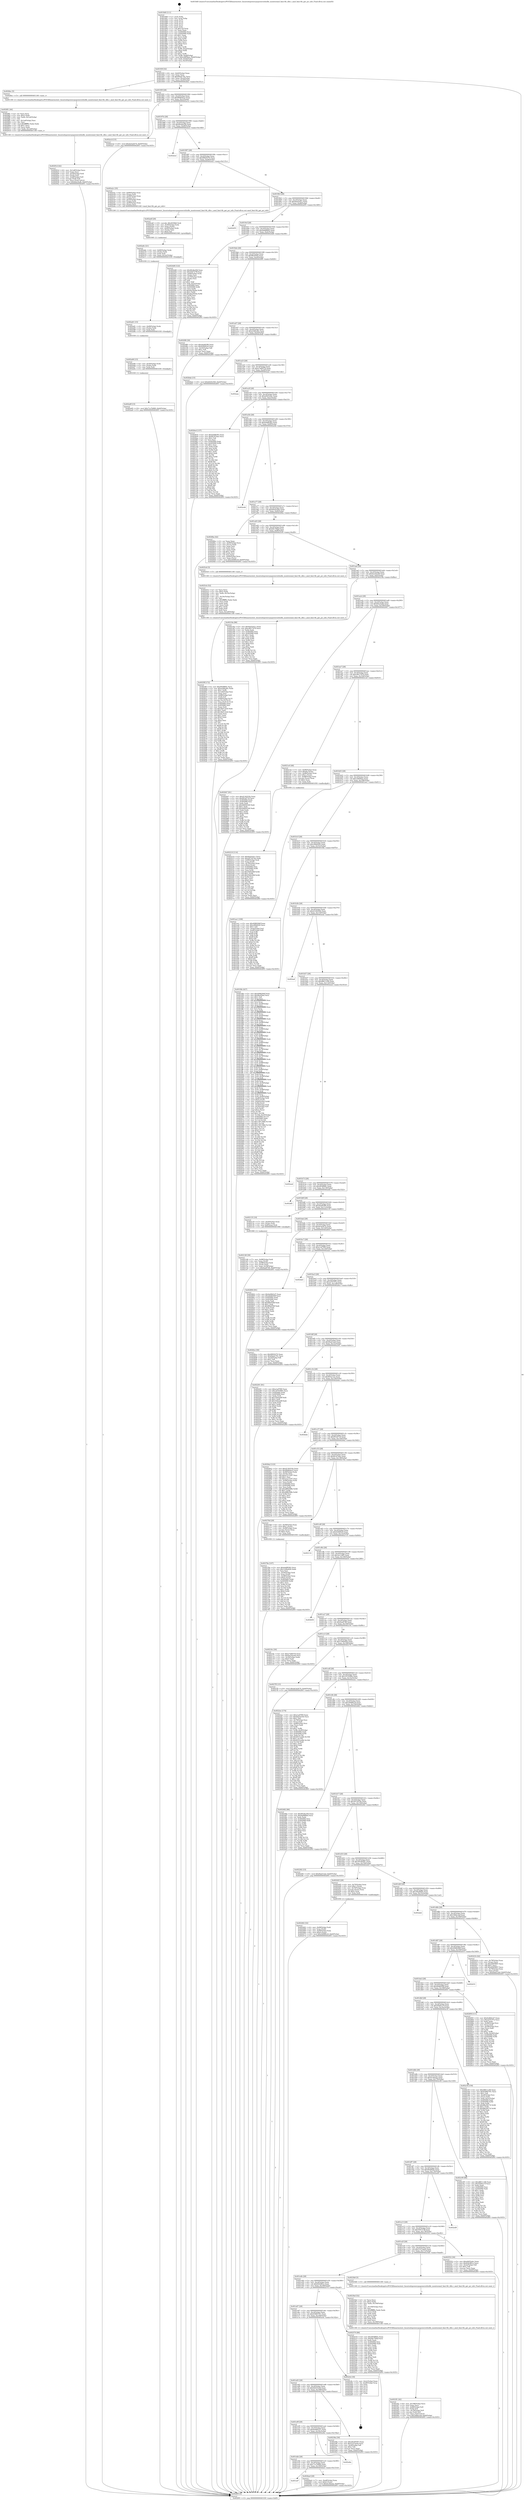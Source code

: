 digraph "0x4018d0" {
  label = "0x4018d0 (/mnt/c/Users/mathe/Desktop/tcc/POCII/binaries/extr_linuxtoolspowercpupowerutilsidle_monitoramd_fam14h_idle.c_amd_fam14h_get_pci_info_Final-ollvm.out::main(0))"
  labelloc = "t"
  node[shape=record]

  Entry [label="",width=0.3,height=0.3,shape=circle,fillcolor=black,style=filled]
  "0x40193f" [label="{
     0x40193f [32]\l
     | [instrs]\l
     &nbsp;&nbsp;0x40193f \<+6\>: mov -0xb0(%rbp),%eax\l
     &nbsp;&nbsp;0x401945 \<+2\>: mov %eax,%ecx\l
     &nbsp;&nbsp;0x401947 \<+6\>: sub $0x84adc781,%ecx\l
     &nbsp;&nbsp;0x40194d \<+6\>: mov %eax,-0xc4(%rbp)\l
     &nbsp;&nbsp;0x401953 \<+6\>: mov %ecx,-0xc8(%rbp)\l
     &nbsp;&nbsp;0x401959 \<+6\>: je 00000000004028ec \<main+0x101c\>\l
  }"]
  "0x4028ec" [label="{
     0x4028ec [5]\l
     | [instrs]\l
     &nbsp;&nbsp;0x4028ec \<+5\>: call 0000000000401160 \<next_i\>\l
     | [calls]\l
     &nbsp;&nbsp;0x401160 \{1\} (/mnt/c/Users/mathe/Desktop/tcc/POCII/binaries/extr_linuxtoolspowercpupowerutilsidle_monitoramd_fam14h_idle.c_amd_fam14h_get_pci_info_Final-ollvm.out::next_i)\l
  }"]
  "0x40195f" [label="{
     0x40195f [28]\l
     | [instrs]\l
     &nbsp;&nbsp;0x40195f \<+5\>: jmp 0000000000401964 \<main+0x94\>\l
     &nbsp;&nbsp;0x401964 \<+6\>: mov -0xc4(%rbp),%eax\l
     &nbsp;&nbsp;0x40196a \<+5\>: sub $0x89db4ac2,%eax\l
     &nbsp;&nbsp;0x40196f \<+6\>: mov %eax,-0xcc(%rbp)\l
     &nbsp;&nbsp;0x401975 \<+6\>: je 0000000000402a1d \<main+0x114d\>\l
  }"]
  Exit [label="",width=0.3,height=0.3,shape=circle,fillcolor=black,style=filled,peripheries=2]
  "0x402a1d" [label="{
     0x402a1d [15]\l
     | [instrs]\l
     &nbsp;&nbsp;0x402a1d \<+10\>: movl $0xde3a2b74,-0xb0(%rbp)\l
     &nbsp;&nbsp;0x402a27 \<+5\>: jmp 0000000000402f05 \<main+0x1635\>\l
  }"]
  "0x40197b" [label="{
     0x40197b [28]\l
     | [instrs]\l
     &nbsp;&nbsp;0x40197b \<+5\>: jmp 0000000000401980 \<main+0xb0\>\l
     &nbsp;&nbsp;0x401980 \<+6\>: mov -0xc4(%rbp),%eax\l
     &nbsp;&nbsp;0x401986 \<+5\>: sub $0x90c8e258,%eax\l
     &nbsp;&nbsp;0x40198b \<+6\>: mov %eax,-0xd0(%rbp)\l
     &nbsp;&nbsp;0x401991 \<+6\>: je 0000000000402dcd \<main+0x14fd\>\l
  }"]
  "0x401ed7" [label="{
     0x401ed7\l
  }", style=dashed]
  "0x402dcd" [label="{
     0x402dcd\l
  }", style=dashed]
  "0x401997" [label="{
     0x401997 [28]\l
     | [instrs]\l
     &nbsp;&nbsp;0x401997 \<+5\>: jmp 000000000040199c \<main+0xcc\>\l
     &nbsp;&nbsp;0x40199c \<+6\>: mov -0xc4(%rbp),%eax\l
     &nbsp;&nbsp;0x4019a2 \<+5\>: sub $0x99f20270,%eax\l
     &nbsp;&nbsp;0x4019a7 \<+6\>: mov %eax,-0xd4(%rbp)\l
     &nbsp;&nbsp;0x4019ad \<+6\>: je 0000000000402a2c \<main+0x115c\>\l
  }"]
  "0x402bed" [label="{
     0x402bed [28]\l
     | [instrs]\l
     &nbsp;&nbsp;0x402bed \<+7\>: mov -0xa8(%rbp),%rax\l
     &nbsp;&nbsp;0x402bf4 \<+6\>: movl $0x0,(%rax)\l
     &nbsp;&nbsp;0x402bfa \<+10\>: movl $0x4cc9eeaa,-0xb0(%rbp)\l
     &nbsp;&nbsp;0x402c04 \<+5\>: jmp 0000000000402f05 \<main+0x1635\>\l
  }"]
  "0x402a2c" [label="{
     0x402a2c [35]\l
     | [instrs]\l
     &nbsp;&nbsp;0x402a2c \<+4\>: mov -0x80(%rbp),%rax\l
     &nbsp;&nbsp;0x402a30 \<+3\>: mov (%rax),%rdi\l
     &nbsp;&nbsp;0x402a33 \<+4\>: mov -0x68(%rbp),%rax\l
     &nbsp;&nbsp;0x402a37 \<+3\>: mov (%rax),%rsi\l
     &nbsp;&nbsp;0x402a3a \<+4\>: mov -0x50(%rbp),%rax\l
     &nbsp;&nbsp;0x402a3e \<+3\>: mov (%rax),%rdx\l
     &nbsp;&nbsp;0x402a41 \<+7\>: mov -0x90(%rbp),%rax\l
     &nbsp;&nbsp;0x402a48 \<+2\>: mov (%rax),%ecx\l
     &nbsp;&nbsp;0x402a4a \<+5\>: call 0000000000401240 \<amd_fam14h_get_pci_info\>\l
     | [calls]\l
     &nbsp;&nbsp;0x401240 \{1\} (/mnt/c/Users/mathe/Desktop/tcc/POCII/binaries/extr_linuxtoolspowercpupowerutilsidle_monitoramd_fam14h_idle.c_amd_fam14h_get_pci_info_Final-ollvm.out::amd_fam14h_get_pci_info)\l
  }"]
  "0x4019b3" [label="{
     0x4019b3 [28]\l
     | [instrs]\l
     &nbsp;&nbsp;0x4019b3 \<+5\>: jmp 00000000004019b8 \<main+0xe8\>\l
     &nbsp;&nbsp;0x4019b8 \<+6\>: mov -0xc4(%rbp),%eax\l
     &nbsp;&nbsp;0x4019be \<+5\>: sub $0x9a43e41c,%eax\l
     &nbsp;&nbsp;0x4019c3 \<+6\>: mov %eax,-0xd8(%rbp)\l
     &nbsp;&nbsp;0x4019c9 \<+6\>: je 0000000000402d55 \<main+0x1485\>\l
  }"]
  "0x401ebb" [label="{
     0x401ebb [28]\l
     | [instrs]\l
     &nbsp;&nbsp;0x401ebb \<+5\>: jmp 0000000000401ec0 \<main+0x5f0\>\l
     &nbsp;&nbsp;0x401ec0 \<+6\>: mov -0xc4(%rbp),%eax\l
     &nbsp;&nbsp;0x401ec6 \<+5\>: sub $0x71e7b969,%eax\l
     &nbsp;&nbsp;0x401ecb \<+6\>: mov %eax,-0x190(%rbp)\l
     &nbsp;&nbsp;0x401ed1 \<+6\>: je 0000000000402bed \<main+0x131d\>\l
  }"]
  "0x402d55" [label="{
     0x402d55\l
  }", style=dashed]
  "0x4019cf" [label="{
     0x4019cf [28]\l
     | [instrs]\l
     &nbsp;&nbsp;0x4019cf \<+5\>: jmp 00000000004019d4 \<main+0x104\>\l
     &nbsp;&nbsp;0x4019d4 \<+6\>: mov -0xc4(%rbp),%eax\l
     &nbsp;&nbsp;0x4019da \<+5\>: sub $0x9a686fe0,%eax\l
     &nbsp;&nbsp;0x4019df \<+6\>: mov %eax,-0xdc(%rbp)\l
     &nbsp;&nbsp;0x4019e5 \<+6\>: je 00000000004024d8 \<main+0xc08\>\l
  }"]
  "0x402e8a" [label="{
     0x402e8a\l
  }", style=dashed]
  "0x4024d8" [label="{
     0x4024d8 [122]\l
     | [instrs]\l
     &nbsp;&nbsp;0x4024d8 \<+5\>: mov $0x90c8e258,%eax\l
     &nbsp;&nbsp;0x4024dd \<+5\>: mov $0x504727ff,%ecx\l
     &nbsp;&nbsp;0x4024e2 \<+4\>: mov -0x60(%rbp),%rdx\l
     &nbsp;&nbsp;0x4024e6 \<+2\>: mov (%rdx),%esi\l
     &nbsp;&nbsp;0x4024e8 \<+4\>: mov -0x70(%rbp),%rdx\l
     &nbsp;&nbsp;0x4024ec \<+2\>: cmp (%rdx),%esi\l
     &nbsp;&nbsp;0x4024ee \<+4\>: setl %dil\l
     &nbsp;&nbsp;0x4024f2 \<+4\>: and $0x1,%dil\l
     &nbsp;&nbsp;0x4024f6 \<+4\>: mov %dil,-0x2e(%rbp)\l
     &nbsp;&nbsp;0x4024fa \<+7\>: mov 0x405064,%esi\l
     &nbsp;&nbsp;0x402501 \<+8\>: mov 0x405068,%r8d\l
     &nbsp;&nbsp;0x402509 \<+3\>: mov %esi,%r9d\l
     &nbsp;&nbsp;0x40250c \<+7\>: sub $0xda239c6a,%r9d\l
     &nbsp;&nbsp;0x402513 \<+4\>: sub $0x1,%r9d\l
     &nbsp;&nbsp;0x402517 \<+7\>: add $0xda239c6a,%r9d\l
     &nbsp;&nbsp;0x40251e \<+4\>: imul %r9d,%esi\l
     &nbsp;&nbsp;0x402522 \<+3\>: and $0x1,%esi\l
     &nbsp;&nbsp;0x402525 \<+3\>: cmp $0x0,%esi\l
     &nbsp;&nbsp;0x402528 \<+4\>: sete %dil\l
     &nbsp;&nbsp;0x40252c \<+4\>: cmp $0xa,%r8d\l
     &nbsp;&nbsp;0x402530 \<+4\>: setl %r10b\l
     &nbsp;&nbsp;0x402534 \<+3\>: mov %dil,%r11b\l
     &nbsp;&nbsp;0x402537 \<+3\>: and %r10b,%r11b\l
     &nbsp;&nbsp;0x40253a \<+3\>: xor %r10b,%dil\l
     &nbsp;&nbsp;0x40253d \<+3\>: or %dil,%r11b\l
     &nbsp;&nbsp;0x402540 \<+4\>: test $0x1,%r11b\l
     &nbsp;&nbsp;0x402544 \<+3\>: cmovne %ecx,%eax\l
     &nbsp;&nbsp;0x402547 \<+6\>: mov %eax,-0xb0(%rbp)\l
     &nbsp;&nbsp;0x40254d \<+5\>: jmp 0000000000402f05 \<main+0x1635\>\l
  }"]
  "0x4019eb" [label="{
     0x4019eb [28]\l
     | [instrs]\l
     &nbsp;&nbsp;0x4019eb \<+5\>: jmp 00000000004019f0 \<main+0x120\>\l
     &nbsp;&nbsp;0x4019f0 \<+6\>: mov -0xc4(%rbp),%eax\l
     &nbsp;&nbsp;0x4019f6 \<+5\>: sub $0x9fe45fa4,%eax\l
     &nbsp;&nbsp;0x4019fb \<+6\>: mov %eax,-0xe0(%rbp)\l
     &nbsp;&nbsp;0x401a01 \<+6\>: je 00000000004020f6 \<main+0x826\>\l
  }"]
  "0x402a9f" [label="{
     0x402a9f [15]\l
     | [instrs]\l
     &nbsp;&nbsp;0x402a9f \<+10\>: movl $0x71e7b969,-0xb0(%rbp)\l
     &nbsp;&nbsp;0x402aa9 \<+5\>: jmp 0000000000402f05 \<main+0x1635\>\l
  }"]
  "0x4020f6" [label="{
     0x4020f6 [30]\l
     | [instrs]\l
     &nbsp;&nbsp;0x4020f6 \<+5\>: mov $0xdae603f6,%eax\l
     &nbsp;&nbsp;0x4020fb \<+5\>: mov $0xfc6085c6,%ecx\l
     &nbsp;&nbsp;0x402100 \<+3\>: mov -0x35(%rbp),%dl\l
     &nbsp;&nbsp;0x402103 \<+3\>: test $0x1,%dl\l
     &nbsp;&nbsp;0x402106 \<+3\>: cmovne %ecx,%eax\l
     &nbsp;&nbsp;0x402109 \<+6\>: mov %eax,-0xb0(%rbp)\l
     &nbsp;&nbsp;0x40210f \<+5\>: jmp 0000000000402f05 \<main+0x1635\>\l
  }"]
  "0x401a07" [label="{
     0x401a07 [28]\l
     | [instrs]\l
     &nbsp;&nbsp;0x401a07 \<+5\>: jmp 0000000000401a0c \<main+0x13c\>\l
     &nbsp;&nbsp;0x401a0c \<+6\>: mov -0xc4(%rbp),%eax\l
     &nbsp;&nbsp;0x401a12 \<+5\>: sub $0xa5d8ca6c,%eax\l
     &nbsp;&nbsp;0x401a17 \<+6\>: mov %eax,-0xe4(%rbp)\l
     &nbsp;&nbsp;0x401a1d \<+6\>: je 00000000004026ab \<main+0xddb\>\l
  }"]
  "0x402a90" [label="{
     0x402a90 [15]\l
     | [instrs]\l
     &nbsp;&nbsp;0x402a90 \<+4\>: mov -0x50(%rbp),%rdx\l
     &nbsp;&nbsp;0x402a94 \<+3\>: mov (%rdx),%rdx\l
     &nbsp;&nbsp;0x402a97 \<+3\>: mov %rdx,%rdi\l
     &nbsp;&nbsp;0x402a9a \<+5\>: call 0000000000401030 \<free@plt\>\l
     | [calls]\l
     &nbsp;&nbsp;0x401030 \{1\} (unknown)\l
  }"]
  "0x4026ab" [label="{
     0x4026ab [15]\l
     | [instrs]\l
     &nbsp;&nbsp;0x4026ab \<+10\>: movl $0xb620c040,-0xb0(%rbp)\l
     &nbsp;&nbsp;0x4026b5 \<+5\>: jmp 0000000000402f05 \<main+0x1635\>\l
  }"]
  "0x401a23" [label="{
     0x401a23 [28]\l
     | [instrs]\l
     &nbsp;&nbsp;0x401a23 \<+5\>: jmp 0000000000401a28 \<main+0x158\>\l
     &nbsp;&nbsp;0x401a28 \<+6\>: mov -0xc4(%rbp),%eax\l
     &nbsp;&nbsp;0x401a2e \<+5\>: sub $0xa7a69379,%eax\l
     &nbsp;&nbsp;0x401a33 \<+6\>: mov %eax,-0xe8(%rbp)\l
     &nbsp;&nbsp;0x401a39 \<+6\>: je 0000000000402aae \<main+0x11de\>\l
  }"]
  "0x402a81" [label="{
     0x402a81 [15]\l
     | [instrs]\l
     &nbsp;&nbsp;0x402a81 \<+4\>: mov -0x68(%rbp),%rdx\l
     &nbsp;&nbsp;0x402a85 \<+3\>: mov (%rdx),%rdx\l
     &nbsp;&nbsp;0x402a88 \<+3\>: mov %rdx,%rdi\l
     &nbsp;&nbsp;0x402a8b \<+5\>: call 0000000000401030 \<free@plt\>\l
     | [calls]\l
     &nbsp;&nbsp;0x401030 \{1\} (unknown)\l
  }"]
  "0x402aae" [label="{
     0x402aae\l
  }", style=dashed]
  "0x401a3f" [label="{
     0x401a3f [28]\l
     | [instrs]\l
     &nbsp;&nbsp;0x401a3f \<+5\>: jmp 0000000000401a44 \<main+0x174\>\l
     &nbsp;&nbsp;0x401a44 \<+6\>: mov -0xc4(%rbp),%eax\l
     &nbsp;&nbsp;0x401a4a \<+5\>: sub $0xa9452ebc,%eax\l
     &nbsp;&nbsp;0x401a4f \<+6\>: mov %eax,-0xec(%rbp)\l
     &nbsp;&nbsp;0x401a55 \<+6\>: je 00000000004026e4 \<main+0xe14\>\l
  }"]
  "0x402a6c" [label="{
     0x402a6c [21]\l
     | [instrs]\l
     &nbsp;&nbsp;0x402a6c \<+4\>: mov -0x80(%rbp),%rdx\l
     &nbsp;&nbsp;0x402a70 \<+3\>: mov (%rdx),%rdx\l
     &nbsp;&nbsp;0x402a73 \<+3\>: mov %rdx,%rdi\l
     &nbsp;&nbsp;0x402a76 \<+6\>: mov %eax,-0x1ac(%rbp)\l
     &nbsp;&nbsp;0x402a7c \<+5\>: call 0000000000401030 \<free@plt\>\l
     | [calls]\l
     &nbsp;&nbsp;0x401030 \{1\} (unknown)\l
  }"]
  "0x4026e4" [label="{
     0x4026e4 [137]\l
     | [instrs]\l
     &nbsp;&nbsp;0x4026e4 \<+5\>: mov $0xb4df6362,%eax\l
     &nbsp;&nbsp;0x4026e9 \<+5\>: mov $0xfb187dee,%ecx\l
     &nbsp;&nbsp;0x4026ee \<+2\>: mov $0x1,%dl\l
     &nbsp;&nbsp;0x4026f0 \<+2\>: xor %esi,%esi\l
     &nbsp;&nbsp;0x4026f2 \<+7\>: mov 0x405064,%edi\l
     &nbsp;&nbsp;0x4026f9 \<+8\>: mov 0x405068,%r8d\l
     &nbsp;&nbsp;0x402701 \<+3\>: sub $0x1,%esi\l
     &nbsp;&nbsp;0x402704 \<+3\>: mov %edi,%r9d\l
     &nbsp;&nbsp;0x402707 \<+3\>: add %esi,%r9d\l
     &nbsp;&nbsp;0x40270a \<+4\>: imul %r9d,%edi\l
     &nbsp;&nbsp;0x40270e \<+3\>: and $0x1,%edi\l
     &nbsp;&nbsp;0x402711 \<+3\>: cmp $0x0,%edi\l
     &nbsp;&nbsp;0x402714 \<+4\>: sete %r10b\l
     &nbsp;&nbsp;0x402718 \<+4\>: cmp $0xa,%r8d\l
     &nbsp;&nbsp;0x40271c \<+4\>: setl %r11b\l
     &nbsp;&nbsp;0x402720 \<+3\>: mov %r10b,%bl\l
     &nbsp;&nbsp;0x402723 \<+3\>: xor $0xff,%bl\l
     &nbsp;&nbsp;0x402726 \<+3\>: mov %r11b,%r14b\l
     &nbsp;&nbsp;0x402729 \<+4\>: xor $0xff,%r14b\l
     &nbsp;&nbsp;0x40272d \<+3\>: xor $0x0,%dl\l
     &nbsp;&nbsp;0x402730 \<+3\>: mov %bl,%r15b\l
     &nbsp;&nbsp;0x402733 \<+4\>: and $0x0,%r15b\l
     &nbsp;&nbsp;0x402737 \<+3\>: and %dl,%r10b\l
     &nbsp;&nbsp;0x40273a \<+3\>: mov %r14b,%r12b\l
     &nbsp;&nbsp;0x40273d \<+4\>: and $0x0,%r12b\l
     &nbsp;&nbsp;0x402741 \<+3\>: and %dl,%r11b\l
     &nbsp;&nbsp;0x402744 \<+3\>: or %r10b,%r15b\l
     &nbsp;&nbsp;0x402747 \<+3\>: or %r11b,%r12b\l
     &nbsp;&nbsp;0x40274a \<+3\>: xor %r12b,%r15b\l
     &nbsp;&nbsp;0x40274d \<+3\>: or %r14b,%bl\l
     &nbsp;&nbsp;0x402750 \<+3\>: xor $0xff,%bl\l
     &nbsp;&nbsp;0x402753 \<+3\>: or $0x0,%dl\l
     &nbsp;&nbsp;0x402756 \<+2\>: and %dl,%bl\l
     &nbsp;&nbsp;0x402758 \<+3\>: or %bl,%r15b\l
     &nbsp;&nbsp;0x40275b \<+4\>: test $0x1,%r15b\l
     &nbsp;&nbsp;0x40275f \<+3\>: cmovne %ecx,%eax\l
     &nbsp;&nbsp;0x402762 \<+6\>: mov %eax,-0xb0(%rbp)\l
     &nbsp;&nbsp;0x402768 \<+5\>: jmp 0000000000402f05 \<main+0x1635\>\l
  }"]
  "0x401a5b" [label="{
     0x401a5b [28]\l
     | [instrs]\l
     &nbsp;&nbsp;0x401a5b \<+5\>: jmp 0000000000401a60 \<main+0x190\>\l
     &nbsp;&nbsp;0x401a60 \<+6\>: mov -0xc4(%rbp),%eax\l
     &nbsp;&nbsp;0x401a66 \<+5\>: sub $0xb4df6362,%eax\l
     &nbsp;&nbsp;0x401a6b \<+6\>: mov %eax,-0xf0(%rbp)\l
     &nbsp;&nbsp;0x401a71 \<+6\>: je 0000000000402e4d \<main+0x157d\>\l
  }"]
  "0x402a4f" [label="{
     0x402a4f [29]\l
     | [instrs]\l
     &nbsp;&nbsp;0x402a4f \<+10\>: movabs $0x4030b6,%rdi\l
     &nbsp;&nbsp;0x402a59 \<+4\>: mov -0x40(%rbp),%rdx\l
     &nbsp;&nbsp;0x402a5d \<+2\>: mov %eax,(%rdx)\l
     &nbsp;&nbsp;0x402a5f \<+4\>: mov -0x40(%rbp),%rdx\l
     &nbsp;&nbsp;0x402a63 \<+2\>: mov (%rdx),%esi\l
     &nbsp;&nbsp;0x402a65 \<+2\>: mov $0x0,%al\l
     &nbsp;&nbsp;0x402a67 \<+5\>: call 0000000000401040 \<printf@plt\>\l
     | [calls]\l
     &nbsp;&nbsp;0x401040 \{1\} (unknown)\l
  }"]
  "0x402e4d" [label="{
     0x402e4d\l
  }", style=dashed]
  "0x401a77" [label="{
     0x401a77 [28]\l
     | [instrs]\l
     &nbsp;&nbsp;0x401a77 \<+5\>: jmp 0000000000401a7c \<main+0x1ac\>\l
     &nbsp;&nbsp;0x401a7c \<+6\>: mov -0xc4(%rbp),%eax\l
     &nbsp;&nbsp;0x401a82 \<+5\>: sub $0xb620c040,%eax\l
     &nbsp;&nbsp;0x401a87 \<+6\>: mov %eax,-0xf4(%rbp)\l
     &nbsp;&nbsp;0x401a8d \<+6\>: je 00000000004026ba \<main+0xdea\>\l
  }"]
  "0x40291d" [label="{
     0x40291d [42]\l
     | [instrs]\l
     &nbsp;&nbsp;0x40291d \<+6\>: mov -0x1a8(%rbp),%ecx\l
     &nbsp;&nbsp;0x402923 \<+3\>: imul %eax,%ecx\l
     &nbsp;&nbsp;0x402926 \<+4\>: mov -0x50(%rbp),%rdi\l
     &nbsp;&nbsp;0x40292a \<+3\>: mov (%rdi),%rdi\l
     &nbsp;&nbsp;0x40292d \<+4\>: mov -0x48(%rbp),%r8\l
     &nbsp;&nbsp;0x402931 \<+3\>: movslq (%r8),%r8\l
     &nbsp;&nbsp;0x402934 \<+4\>: mov %ecx,(%rdi,%r8,4)\l
     &nbsp;&nbsp;0x402938 \<+10\>: movl $0xbfee3adb,-0xb0(%rbp)\l
     &nbsp;&nbsp;0x402942 \<+5\>: jmp 0000000000402f05 \<main+0x1635\>\l
  }"]
  "0x4026ba" [label="{
     0x4026ba [42]\l
     | [instrs]\l
     &nbsp;&nbsp;0x4026ba \<+2\>: xor %eax,%eax\l
     &nbsp;&nbsp;0x4026bc \<+4\>: mov -0x60(%rbp),%rcx\l
     &nbsp;&nbsp;0x4026c0 \<+2\>: mov (%rcx),%edx\l
     &nbsp;&nbsp;0x4026c2 \<+2\>: mov %eax,%esi\l
     &nbsp;&nbsp;0x4026c4 \<+2\>: sub %edx,%esi\l
     &nbsp;&nbsp;0x4026c6 \<+2\>: mov %eax,%edx\l
     &nbsp;&nbsp;0x4026c8 \<+3\>: sub $0x1,%edx\l
     &nbsp;&nbsp;0x4026cb \<+2\>: add %edx,%esi\l
     &nbsp;&nbsp;0x4026cd \<+2\>: sub %esi,%eax\l
     &nbsp;&nbsp;0x4026cf \<+4\>: mov -0x60(%rbp),%rcx\l
     &nbsp;&nbsp;0x4026d3 \<+2\>: mov %eax,(%rcx)\l
     &nbsp;&nbsp;0x4026d5 \<+10\>: movl $0x24089cc9,-0xb0(%rbp)\l
     &nbsp;&nbsp;0x4026df \<+5\>: jmp 0000000000402f05 \<main+0x1635\>\l
  }"]
  "0x401a93" [label="{
     0x401a93 [28]\l
     | [instrs]\l
     &nbsp;&nbsp;0x401a93 \<+5\>: jmp 0000000000401a98 \<main+0x1c8\>\l
     &nbsp;&nbsp;0x401a98 \<+6\>: mov -0xc4(%rbp),%eax\l
     &nbsp;&nbsp;0x401a9e \<+5\>: sub $0xb8c706af,%eax\l
     &nbsp;&nbsp;0x401aa3 \<+6\>: mov %eax,-0xf8(%rbp)\l
     &nbsp;&nbsp;0x401aa9 \<+6\>: je 00000000004025c6 \<main+0xcf6\>\l
  }"]
  "0x4028f1" [label="{
     0x4028f1 [44]\l
     | [instrs]\l
     &nbsp;&nbsp;0x4028f1 \<+2\>: xor %ecx,%ecx\l
     &nbsp;&nbsp;0x4028f3 \<+5\>: mov $0x2,%edx\l
     &nbsp;&nbsp;0x4028f8 \<+6\>: mov %edx,-0x1a4(%rbp)\l
     &nbsp;&nbsp;0x4028fe \<+1\>: cltd\l
     &nbsp;&nbsp;0x4028ff \<+6\>: mov -0x1a4(%rbp),%esi\l
     &nbsp;&nbsp;0x402905 \<+2\>: idiv %esi\l
     &nbsp;&nbsp;0x402907 \<+6\>: imul $0xfffffffe,%edx,%edx\l
     &nbsp;&nbsp;0x40290d \<+3\>: sub $0x1,%ecx\l
     &nbsp;&nbsp;0x402910 \<+2\>: sub %ecx,%edx\l
     &nbsp;&nbsp;0x402912 \<+6\>: mov %edx,-0x1a8(%rbp)\l
     &nbsp;&nbsp;0x402918 \<+5\>: call 0000000000401160 \<next_i\>\l
     | [calls]\l
     &nbsp;&nbsp;0x401160 \{1\} (/mnt/c/Users/mathe/Desktop/tcc/POCII/binaries/extr_linuxtoolspowercpupowerutilsidle_monitoramd_fam14h_idle.c_amd_fam14h_get_pci_info_Final-ollvm.out::next_i)\l
  }"]
  "0x4025c6" [label="{
     0x4025c6 [5]\l
     | [instrs]\l
     &nbsp;&nbsp;0x4025c6 \<+5\>: call 0000000000401160 \<next_i\>\l
     | [calls]\l
     &nbsp;&nbsp;0x401160 \{1\} (/mnt/c/Users/mathe/Desktop/tcc/POCII/binaries/extr_linuxtoolspowercpupowerutilsidle_monitoramd_fam14h_idle.c_amd_fam14h_get_pci_info_Final-ollvm.out::next_i)\l
  }"]
  "0x401aaf" [label="{
     0x401aaf [28]\l
     | [instrs]\l
     &nbsp;&nbsp;0x401aaf \<+5\>: jmp 0000000000401ab4 \<main+0x1e4\>\l
     &nbsp;&nbsp;0x401ab4 \<+6\>: mov -0xc4(%rbp),%eax\l
     &nbsp;&nbsp;0x401aba \<+5\>: sub $0xbec02a38,%eax\l
     &nbsp;&nbsp;0x401abf \<+6\>: mov %eax,-0xfc(%rbp)\l
     &nbsp;&nbsp;0x401ac5 \<+6\>: je 000000000040218a \<main+0x8ba\>\l
  }"]
  "0x40278a" [label="{
     0x40278a [107]\l
     | [instrs]\l
     &nbsp;&nbsp;0x40278a \<+5\>: mov $0xb4df6362,%ecx\l
     &nbsp;&nbsp;0x40278f \<+5\>: mov $0x1246e62b,%edx\l
     &nbsp;&nbsp;0x402794 \<+2\>: xor %esi,%esi\l
     &nbsp;&nbsp;0x402796 \<+4\>: mov -0x50(%rbp),%rdi\l
     &nbsp;&nbsp;0x40279a \<+3\>: mov %rax,(%rdi)\l
     &nbsp;&nbsp;0x40279d \<+4\>: mov -0x48(%rbp),%rax\l
     &nbsp;&nbsp;0x4027a1 \<+6\>: movl $0x0,(%rax)\l
     &nbsp;&nbsp;0x4027a7 \<+8\>: mov 0x405064,%r8d\l
     &nbsp;&nbsp;0x4027af \<+8\>: mov 0x405068,%r9d\l
     &nbsp;&nbsp;0x4027b7 \<+3\>: sub $0x1,%esi\l
     &nbsp;&nbsp;0x4027ba \<+3\>: mov %r8d,%r10d\l
     &nbsp;&nbsp;0x4027bd \<+3\>: add %esi,%r10d\l
     &nbsp;&nbsp;0x4027c0 \<+4\>: imul %r10d,%r8d\l
     &nbsp;&nbsp;0x4027c4 \<+4\>: and $0x1,%r8d\l
     &nbsp;&nbsp;0x4027c8 \<+4\>: cmp $0x0,%r8d\l
     &nbsp;&nbsp;0x4027cc \<+4\>: sete %r11b\l
     &nbsp;&nbsp;0x4027d0 \<+4\>: cmp $0xa,%r9d\l
     &nbsp;&nbsp;0x4027d4 \<+3\>: setl %bl\l
     &nbsp;&nbsp;0x4027d7 \<+3\>: mov %r11b,%r14b\l
     &nbsp;&nbsp;0x4027da \<+3\>: and %bl,%r14b\l
     &nbsp;&nbsp;0x4027dd \<+3\>: xor %bl,%r11b\l
     &nbsp;&nbsp;0x4027e0 \<+3\>: or %r11b,%r14b\l
     &nbsp;&nbsp;0x4027e3 \<+4\>: test $0x1,%r14b\l
     &nbsp;&nbsp;0x4027e7 \<+3\>: cmovne %edx,%ecx\l
     &nbsp;&nbsp;0x4027ea \<+6\>: mov %ecx,-0xb0(%rbp)\l
     &nbsp;&nbsp;0x4027f0 \<+5\>: jmp 0000000000402f05 \<main+0x1635\>\l
  }"]
  "0x40218a" [label="{
     0x40218a [86]\l
     | [instrs]\l
     &nbsp;&nbsp;0x40218a \<+5\>: mov $0x9a43e41c,%eax\l
     &nbsp;&nbsp;0x40218f \<+5\>: mov $0xc8017d79,%ecx\l
     &nbsp;&nbsp;0x402194 \<+2\>: xor %edx,%edx\l
     &nbsp;&nbsp;0x402196 \<+7\>: mov 0x405064,%esi\l
     &nbsp;&nbsp;0x40219d \<+7\>: mov 0x405068,%edi\l
     &nbsp;&nbsp;0x4021a4 \<+3\>: sub $0x1,%edx\l
     &nbsp;&nbsp;0x4021a7 \<+3\>: mov %esi,%r8d\l
     &nbsp;&nbsp;0x4021aa \<+3\>: add %edx,%r8d\l
     &nbsp;&nbsp;0x4021ad \<+4\>: imul %r8d,%esi\l
     &nbsp;&nbsp;0x4021b1 \<+3\>: and $0x1,%esi\l
     &nbsp;&nbsp;0x4021b4 \<+3\>: cmp $0x0,%esi\l
     &nbsp;&nbsp;0x4021b7 \<+4\>: sete %r9b\l
     &nbsp;&nbsp;0x4021bb \<+3\>: cmp $0xa,%edi\l
     &nbsp;&nbsp;0x4021be \<+4\>: setl %r10b\l
     &nbsp;&nbsp;0x4021c2 \<+3\>: mov %r9b,%r11b\l
     &nbsp;&nbsp;0x4021c5 \<+3\>: and %r10b,%r11b\l
     &nbsp;&nbsp;0x4021c8 \<+3\>: xor %r10b,%r9b\l
     &nbsp;&nbsp;0x4021cb \<+3\>: or %r9b,%r11b\l
     &nbsp;&nbsp;0x4021ce \<+4\>: test $0x1,%r11b\l
     &nbsp;&nbsp;0x4021d2 \<+3\>: cmovne %ecx,%eax\l
     &nbsp;&nbsp;0x4021d5 \<+6\>: mov %eax,-0xb0(%rbp)\l
     &nbsp;&nbsp;0x4021db \<+5\>: jmp 0000000000402f05 \<main+0x1635\>\l
  }"]
  "0x401acb" [label="{
     0x401acb [28]\l
     | [instrs]\l
     &nbsp;&nbsp;0x401acb \<+5\>: jmp 0000000000401ad0 \<main+0x200\>\l
     &nbsp;&nbsp;0x401ad0 \<+6\>: mov -0xc4(%rbp),%eax\l
     &nbsp;&nbsp;0x401ad6 \<+5\>: sub $0xbfee3adb,%eax\l
     &nbsp;&nbsp;0x401adb \<+6\>: mov %eax,-0x100(%rbp)\l
     &nbsp;&nbsp;0x401ae1 \<+6\>: je 0000000000402947 \<main+0x1077\>\l
  }"]
  "0x4025ff" [label="{
     0x4025ff [172]\l
     | [instrs]\l
     &nbsp;&nbsp;0x4025ff \<+5\>: mov $0xd938f8dc,%ecx\l
     &nbsp;&nbsp;0x402604 \<+5\>: mov $0xa5d8ca6c,%edx\l
     &nbsp;&nbsp;0x402609 \<+3\>: mov $0x1,%r8b\l
     &nbsp;&nbsp;0x40260c \<+6\>: mov -0x1a0(%rbp),%esi\l
     &nbsp;&nbsp;0x402612 \<+3\>: imul %eax,%esi\l
     &nbsp;&nbsp;0x402615 \<+4\>: mov -0x68(%rbp),%r9\l
     &nbsp;&nbsp;0x402619 \<+3\>: mov (%r9),%r9\l
     &nbsp;&nbsp;0x40261c \<+4\>: mov -0x60(%rbp),%r10\l
     &nbsp;&nbsp;0x402620 \<+3\>: movslq (%r10),%r10\l
     &nbsp;&nbsp;0x402623 \<+4\>: mov %esi,(%r9,%r10,4)\l
     &nbsp;&nbsp;0x402627 \<+7\>: mov 0x405064,%eax\l
     &nbsp;&nbsp;0x40262e \<+7\>: mov 0x405068,%esi\l
     &nbsp;&nbsp;0x402635 \<+2\>: mov %eax,%edi\l
     &nbsp;&nbsp;0x402637 \<+6\>: sub $0x3b01cdc6,%edi\l
     &nbsp;&nbsp;0x40263d \<+3\>: sub $0x1,%edi\l
     &nbsp;&nbsp;0x402640 \<+6\>: add $0x3b01cdc6,%edi\l
     &nbsp;&nbsp;0x402646 \<+3\>: imul %edi,%eax\l
     &nbsp;&nbsp;0x402649 \<+3\>: and $0x1,%eax\l
     &nbsp;&nbsp;0x40264c \<+3\>: cmp $0x0,%eax\l
     &nbsp;&nbsp;0x40264f \<+4\>: sete %r11b\l
     &nbsp;&nbsp;0x402653 \<+3\>: cmp $0xa,%esi\l
     &nbsp;&nbsp;0x402656 \<+3\>: setl %bl\l
     &nbsp;&nbsp;0x402659 \<+3\>: mov %r11b,%r14b\l
     &nbsp;&nbsp;0x40265c \<+4\>: xor $0xff,%r14b\l
     &nbsp;&nbsp;0x402660 \<+3\>: mov %bl,%r15b\l
     &nbsp;&nbsp;0x402663 \<+4\>: xor $0xff,%r15b\l
     &nbsp;&nbsp;0x402667 \<+4\>: xor $0x1,%r8b\l
     &nbsp;&nbsp;0x40266b \<+3\>: mov %r14b,%r12b\l
     &nbsp;&nbsp;0x40266e \<+4\>: and $0xff,%r12b\l
     &nbsp;&nbsp;0x402672 \<+3\>: and %r8b,%r11b\l
     &nbsp;&nbsp;0x402675 \<+3\>: mov %r15b,%r13b\l
     &nbsp;&nbsp;0x402678 \<+4\>: and $0xff,%r13b\l
     &nbsp;&nbsp;0x40267c \<+3\>: and %r8b,%bl\l
     &nbsp;&nbsp;0x40267f \<+3\>: or %r11b,%r12b\l
     &nbsp;&nbsp;0x402682 \<+3\>: or %bl,%r13b\l
     &nbsp;&nbsp;0x402685 \<+3\>: xor %r13b,%r12b\l
     &nbsp;&nbsp;0x402688 \<+3\>: or %r15b,%r14b\l
     &nbsp;&nbsp;0x40268b \<+4\>: xor $0xff,%r14b\l
     &nbsp;&nbsp;0x40268f \<+4\>: or $0x1,%r8b\l
     &nbsp;&nbsp;0x402693 \<+3\>: and %r8b,%r14b\l
     &nbsp;&nbsp;0x402696 \<+3\>: or %r14b,%r12b\l
     &nbsp;&nbsp;0x402699 \<+4\>: test $0x1,%r12b\l
     &nbsp;&nbsp;0x40269d \<+3\>: cmovne %edx,%ecx\l
     &nbsp;&nbsp;0x4026a0 \<+6\>: mov %ecx,-0xb0(%rbp)\l
     &nbsp;&nbsp;0x4026a6 \<+5\>: jmp 0000000000402f05 \<main+0x1635\>\l
  }"]
  "0x402947" [label="{
     0x402947 [91]\l
     | [instrs]\l
     &nbsp;&nbsp;0x402947 \<+5\>: mov $0xd130252b,%eax\l
     &nbsp;&nbsp;0x40294c \<+5\>: mov $0xf91bf718,%ecx\l
     &nbsp;&nbsp;0x402951 \<+7\>: mov 0x405064,%edx\l
     &nbsp;&nbsp;0x402958 \<+7\>: mov 0x405068,%esi\l
     &nbsp;&nbsp;0x40295f \<+2\>: mov %edx,%edi\l
     &nbsp;&nbsp;0x402961 \<+6\>: sub $0x448441b9,%edi\l
     &nbsp;&nbsp;0x402967 \<+3\>: sub $0x1,%edi\l
     &nbsp;&nbsp;0x40296a \<+6\>: add $0x448441b9,%edi\l
     &nbsp;&nbsp;0x402970 \<+3\>: imul %edi,%edx\l
     &nbsp;&nbsp;0x402973 \<+3\>: and $0x1,%edx\l
     &nbsp;&nbsp;0x402976 \<+3\>: cmp $0x0,%edx\l
     &nbsp;&nbsp;0x402979 \<+4\>: sete %r8b\l
     &nbsp;&nbsp;0x40297d \<+3\>: cmp $0xa,%esi\l
     &nbsp;&nbsp;0x402980 \<+4\>: setl %r9b\l
     &nbsp;&nbsp;0x402984 \<+3\>: mov %r8b,%r10b\l
     &nbsp;&nbsp;0x402987 \<+3\>: and %r9b,%r10b\l
     &nbsp;&nbsp;0x40298a \<+3\>: xor %r9b,%r8b\l
     &nbsp;&nbsp;0x40298d \<+3\>: or %r8b,%r10b\l
     &nbsp;&nbsp;0x402990 \<+4\>: test $0x1,%r10b\l
     &nbsp;&nbsp;0x402994 \<+3\>: cmovne %ecx,%eax\l
     &nbsp;&nbsp;0x402997 \<+6\>: mov %eax,-0xb0(%rbp)\l
     &nbsp;&nbsp;0x40299d \<+5\>: jmp 0000000000402f05 \<main+0x1635\>\l
  }"]
  "0x401ae7" [label="{
     0x401ae7 [28]\l
     | [instrs]\l
     &nbsp;&nbsp;0x401ae7 \<+5\>: jmp 0000000000401aec \<main+0x21c\>\l
     &nbsp;&nbsp;0x401aec \<+6\>: mov -0xc4(%rbp),%eax\l
     &nbsp;&nbsp;0x401af2 \<+5\>: sub $0xc8017d79,%eax\l
     &nbsp;&nbsp;0x401af7 \<+6\>: mov %eax,-0x104(%rbp)\l
     &nbsp;&nbsp;0x401afd \<+6\>: je 00000000004021e0 \<main+0x910\>\l
  }"]
  "0x4025cb" [label="{
     0x4025cb [52]\l
     | [instrs]\l
     &nbsp;&nbsp;0x4025cb \<+2\>: xor %ecx,%ecx\l
     &nbsp;&nbsp;0x4025cd \<+5\>: mov $0x2,%edx\l
     &nbsp;&nbsp;0x4025d2 \<+6\>: mov %edx,-0x19c(%rbp)\l
     &nbsp;&nbsp;0x4025d8 \<+1\>: cltd\l
     &nbsp;&nbsp;0x4025d9 \<+6\>: mov -0x19c(%rbp),%esi\l
     &nbsp;&nbsp;0x4025df \<+2\>: idiv %esi\l
     &nbsp;&nbsp;0x4025e1 \<+6\>: imul $0xfffffffe,%edx,%edx\l
     &nbsp;&nbsp;0x4025e7 \<+2\>: mov %ecx,%edi\l
     &nbsp;&nbsp;0x4025e9 \<+2\>: sub %edx,%edi\l
     &nbsp;&nbsp;0x4025eb \<+2\>: mov %ecx,%edx\l
     &nbsp;&nbsp;0x4025ed \<+3\>: sub $0x1,%edx\l
     &nbsp;&nbsp;0x4025f0 \<+2\>: add %edx,%edi\l
     &nbsp;&nbsp;0x4025f2 \<+2\>: sub %edi,%ecx\l
     &nbsp;&nbsp;0x4025f4 \<+6\>: mov %ecx,-0x1a0(%rbp)\l
     &nbsp;&nbsp;0x4025fa \<+5\>: call 0000000000401160 \<next_i\>\l
     | [calls]\l
     &nbsp;&nbsp;0x401160 \{1\} (/mnt/c/Users/mathe/Desktop/tcc/POCII/binaries/extr_linuxtoolspowercpupowerutilsidle_monitoramd_fam14h_idle.c_amd_fam14h_get_pci_info_Final-ollvm.out::next_i)\l
  }"]
  "0x4021e0" [label="{
     0x4021e0 [48]\l
     | [instrs]\l
     &nbsp;&nbsp;0x4021e0 \<+7\>: mov -0x90(%rbp),%rax\l
     &nbsp;&nbsp;0x4021e7 \<+6\>: movl $0x64,(%rax)\l
     &nbsp;&nbsp;0x4021ed \<+7\>: mov -0x88(%rbp),%rax\l
     &nbsp;&nbsp;0x4021f4 \<+6\>: movl $0x1,(%rax)\l
     &nbsp;&nbsp;0x4021fa \<+7\>: mov -0x88(%rbp),%rax\l
     &nbsp;&nbsp;0x402201 \<+3\>: movslq (%rax),%rax\l
     &nbsp;&nbsp;0x402204 \<+4\>: shl $0x2,%rax\l
     &nbsp;&nbsp;0x402208 \<+3\>: mov %rax,%rdi\l
     &nbsp;&nbsp;0x40220b \<+5\>: call 0000000000401050 \<malloc@plt\>\l
     | [calls]\l
     &nbsp;&nbsp;0x401050 \{1\} (unknown)\l
  }"]
  "0x401b03" [label="{
     0x401b03 [28]\l
     | [instrs]\l
     &nbsp;&nbsp;0x401b03 \<+5\>: jmp 0000000000401b08 \<main+0x238\>\l
     &nbsp;&nbsp;0x401b08 \<+6\>: mov -0xc4(%rbp),%eax\l
     &nbsp;&nbsp;0x401b0e \<+5\>: sub $0xcd4f56ea,%eax\l
     &nbsp;&nbsp;0x401b13 \<+6\>: mov %eax,-0x108(%rbp)\l
     &nbsp;&nbsp;0x401b19 \<+6\>: je 0000000000401ee1 \<main+0x611\>\l
  }"]
  "0x402462" [label="{
     0x402462 [32]\l
     | [instrs]\l
     &nbsp;&nbsp;0x402462 \<+4\>: mov -0x68(%rbp),%rdi\l
     &nbsp;&nbsp;0x402466 \<+3\>: mov %rax,(%rdi)\l
     &nbsp;&nbsp;0x402469 \<+4\>: mov -0x60(%rbp),%rax\l
     &nbsp;&nbsp;0x40246d \<+6\>: movl $0x0,(%rax)\l
     &nbsp;&nbsp;0x402473 \<+10\>: movl $0x24089cc9,-0xb0(%rbp)\l
     &nbsp;&nbsp;0x40247d \<+5\>: jmp 0000000000402f05 \<main+0x1635\>\l
  }"]
  "0x401ee1" [label="{
     0x401ee1 [106]\l
     | [instrs]\l
     &nbsp;&nbsp;0x401ee1 \<+5\>: mov $0x408629df,%eax\l
     &nbsp;&nbsp;0x401ee6 \<+5\>: mov $0xcf08d204,%ecx\l
     &nbsp;&nbsp;0x401eeb \<+2\>: mov $0x1,%dl\l
     &nbsp;&nbsp;0x401eed \<+7\>: mov -0xaa(%rbp),%sil\l
     &nbsp;&nbsp;0x401ef4 \<+7\>: mov -0xa9(%rbp),%dil\l
     &nbsp;&nbsp;0x401efb \<+3\>: mov %sil,%r8b\l
     &nbsp;&nbsp;0x401efe \<+4\>: xor $0xff,%r8b\l
     &nbsp;&nbsp;0x401f02 \<+3\>: mov %dil,%r9b\l
     &nbsp;&nbsp;0x401f05 \<+4\>: xor $0xff,%r9b\l
     &nbsp;&nbsp;0x401f09 \<+3\>: xor $0x0,%dl\l
     &nbsp;&nbsp;0x401f0c \<+3\>: mov %r8b,%r10b\l
     &nbsp;&nbsp;0x401f0f \<+4\>: and $0x0,%r10b\l
     &nbsp;&nbsp;0x401f13 \<+3\>: and %dl,%sil\l
     &nbsp;&nbsp;0x401f16 \<+3\>: mov %r9b,%r11b\l
     &nbsp;&nbsp;0x401f19 \<+4\>: and $0x0,%r11b\l
     &nbsp;&nbsp;0x401f1d \<+3\>: and %dl,%dil\l
     &nbsp;&nbsp;0x401f20 \<+3\>: or %sil,%r10b\l
     &nbsp;&nbsp;0x401f23 \<+3\>: or %dil,%r11b\l
     &nbsp;&nbsp;0x401f26 \<+3\>: xor %r11b,%r10b\l
     &nbsp;&nbsp;0x401f29 \<+3\>: or %r9b,%r8b\l
     &nbsp;&nbsp;0x401f2c \<+4\>: xor $0xff,%r8b\l
     &nbsp;&nbsp;0x401f30 \<+3\>: or $0x0,%dl\l
     &nbsp;&nbsp;0x401f33 \<+3\>: and %dl,%r8b\l
     &nbsp;&nbsp;0x401f36 \<+3\>: or %r8b,%r10b\l
     &nbsp;&nbsp;0x401f39 \<+4\>: test $0x1,%r10b\l
     &nbsp;&nbsp;0x401f3d \<+3\>: cmovne %ecx,%eax\l
     &nbsp;&nbsp;0x401f40 \<+6\>: mov %eax,-0xb0(%rbp)\l
     &nbsp;&nbsp;0x401f46 \<+5\>: jmp 0000000000402f05 \<main+0x1635\>\l
  }"]
  "0x401b1f" [label="{
     0x401b1f [28]\l
     | [instrs]\l
     &nbsp;&nbsp;0x401b1f \<+5\>: jmp 0000000000401b24 \<main+0x254\>\l
     &nbsp;&nbsp;0x401b24 \<+6\>: mov -0xc4(%rbp),%eax\l
     &nbsp;&nbsp;0x401b2a \<+5\>: sub $0xcf08d204,%eax\l
     &nbsp;&nbsp;0x401b2f \<+6\>: mov %eax,-0x10c(%rbp)\l
     &nbsp;&nbsp;0x401b35 \<+6\>: je 0000000000401f4b \<main+0x67b\>\l
  }"]
  "0x402f05" [label="{
     0x402f05 [5]\l
     | [instrs]\l
     &nbsp;&nbsp;0x402f05 \<+5\>: jmp 000000000040193f \<main+0x6f\>\l
  }"]
  "0x4018d0" [label="{
     0x4018d0 [111]\l
     | [instrs]\l
     &nbsp;&nbsp;0x4018d0 \<+1\>: push %rbp\l
     &nbsp;&nbsp;0x4018d1 \<+3\>: mov %rsp,%rbp\l
     &nbsp;&nbsp;0x4018d4 \<+2\>: push %r15\l
     &nbsp;&nbsp;0x4018d6 \<+2\>: push %r14\l
     &nbsp;&nbsp;0x4018d8 \<+2\>: push %r13\l
     &nbsp;&nbsp;0x4018da \<+2\>: push %r12\l
     &nbsp;&nbsp;0x4018dc \<+1\>: push %rbx\l
     &nbsp;&nbsp;0x4018dd \<+7\>: sub $0x1c8,%rsp\l
     &nbsp;&nbsp;0x4018e4 \<+2\>: xor %eax,%eax\l
     &nbsp;&nbsp;0x4018e6 \<+7\>: mov 0x405064,%ecx\l
     &nbsp;&nbsp;0x4018ed \<+7\>: mov 0x405068,%edx\l
     &nbsp;&nbsp;0x4018f4 \<+3\>: sub $0x1,%eax\l
     &nbsp;&nbsp;0x4018f7 \<+3\>: mov %ecx,%r8d\l
     &nbsp;&nbsp;0x4018fa \<+3\>: add %eax,%r8d\l
     &nbsp;&nbsp;0x4018fd \<+4\>: imul %r8d,%ecx\l
     &nbsp;&nbsp;0x401901 \<+3\>: and $0x1,%ecx\l
     &nbsp;&nbsp;0x401904 \<+3\>: cmp $0x0,%ecx\l
     &nbsp;&nbsp;0x401907 \<+4\>: sete %r9b\l
     &nbsp;&nbsp;0x40190b \<+4\>: and $0x1,%r9b\l
     &nbsp;&nbsp;0x40190f \<+7\>: mov %r9b,-0xaa(%rbp)\l
     &nbsp;&nbsp;0x401916 \<+3\>: cmp $0xa,%edx\l
     &nbsp;&nbsp;0x401919 \<+4\>: setl %r9b\l
     &nbsp;&nbsp;0x40191d \<+4\>: and $0x1,%r9b\l
     &nbsp;&nbsp;0x401921 \<+7\>: mov %r9b,-0xa9(%rbp)\l
     &nbsp;&nbsp;0x401928 \<+10\>: movl $0xcd4f56ea,-0xb0(%rbp)\l
     &nbsp;&nbsp;0x401932 \<+6\>: mov %edi,-0xb4(%rbp)\l
     &nbsp;&nbsp;0x401938 \<+7\>: mov %rsi,-0xc0(%rbp)\l
  }"]
  "0x4023f1" [label="{
     0x4023f1 [42]\l
     | [instrs]\l
     &nbsp;&nbsp;0x4023f1 \<+6\>: mov -0x198(%rbp),%ecx\l
     &nbsp;&nbsp;0x4023f7 \<+3\>: imul %eax,%ecx\l
     &nbsp;&nbsp;0x4023fa \<+4\>: mov -0x80(%rbp),%r8\l
     &nbsp;&nbsp;0x4023fe \<+3\>: mov (%r8),%r8\l
     &nbsp;&nbsp;0x402401 \<+4\>: mov -0x78(%rbp),%r9\l
     &nbsp;&nbsp;0x402405 \<+3\>: movslq (%r9),%r9\l
     &nbsp;&nbsp;0x402408 \<+4\>: mov %ecx,(%r8,%r9,4)\l
     &nbsp;&nbsp;0x40240c \<+10\>: movl $0x3dbbc2af,-0xb0(%rbp)\l
     &nbsp;&nbsp;0x402416 \<+5\>: jmp 0000000000402f05 \<main+0x1635\>\l
  }"]
  "0x401f4b" [label="{
     0x401f4b [427]\l
     | [instrs]\l
     &nbsp;&nbsp;0x401f4b \<+5\>: mov $0x408629df,%eax\l
     &nbsp;&nbsp;0x401f50 \<+5\>: mov $0x9fe45fa4,%ecx\l
     &nbsp;&nbsp;0x401f55 \<+2\>: mov $0x1,%dl\l
     &nbsp;&nbsp;0x401f57 \<+3\>: mov %rsp,%rsi\l
     &nbsp;&nbsp;0x401f5a \<+4\>: add $0xfffffffffffffff0,%rsi\l
     &nbsp;&nbsp;0x401f5e \<+3\>: mov %rsi,%rsp\l
     &nbsp;&nbsp;0x401f61 \<+7\>: mov %rsi,-0xa8(%rbp)\l
     &nbsp;&nbsp;0x401f68 \<+3\>: mov %rsp,%rsi\l
     &nbsp;&nbsp;0x401f6b \<+4\>: add $0xfffffffffffffff0,%rsi\l
     &nbsp;&nbsp;0x401f6f \<+3\>: mov %rsi,%rsp\l
     &nbsp;&nbsp;0x401f72 \<+3\>: mov %rsp,%rdi\l
     &nbsp;&nbsp;0x401f75 \<+4\>: add $0xfffffffffffffff0,%rdi\l
     &nbsp;&nbsp;0x401f79 \<+3\>: mov %rdi,%rsp\l
     &nbsp;&nbsp;0x401f7c \<+7\>: mov %rdi,-0xa0(%rbp)\l
     &nbsp;&nbsp;0x401f83 \<+3\>: mov %rsp,%rdi\l
     &nbsp;&nbsp;0x401f86 \<+4\>: add $0xfffffffffffffff0,%rdi\l
     &nbsp;&nbsp;0x401f8a \<+3\>: mov %rdi,%rsp\l
     &nbsp;&nbsp;0x401f8d \<+7\>: mov %rdi,-0x98(%rbp)\l
     &nbsp;&nbsp;0x401f94 \<+3\>: mov %rsp,%rdi\l
     &nbsp;&nbsp;0x401f97 \<+4\>: add $0xfffffffffffffff0,%rdi\l
     &nbsp;&nbsp;0x401f9b \<+3\>: mov %rdi,%rsp\l
     &nbsp;&nbsp;0x401f9e \<+7\>: mov %rdi,-0x90(%rbp)\l
     &nbsp;&nbsp;0x401fa5 \<+3\>: mov %rsp,%rdi\l
     &nbsp;&nbsp;0x401fa8 \<+4\>: add $0xfffffffffffffff0,%rdi\l
     &nbsp;&nbsp;0x401fac \<+3\>: mov %rdi,%rsp\l
     &nbsp;&nbsp;0x401faf \<+7\>: mov %rdi,-0x88(%rbp)\l
     &nbsp;&nbsp;0x401fb6 \<+3\>: mov %rsp,%rdi\l
     &nbsp;&nbsp;0x401fb9 \<+4\>: add $0xfffffffffffffff0,%rdi\l
     &nbsp;&nbsp;0x401fbd \<+3\>: mov %rdi,%rsp\l
     &nbsp;&nbsp;0x401fc0 \<+4\>: mov %rdi,-0x80(%rbp)\l
     &nbsp;&nbsp;0x401fc4 \<+3\>: mov %rsp,%rdi\l
     &nbsp;&nbsp;0x401fc7 \<+4\>: add $0xfffffffffffffff0,%rdi\l
     &nbsp;&nbsp;0x401fcb \<+3\>: mov %rdi,%rsp\l
     &nbsp;&nbsp;0x401fce \<+4\>: mov %rdi,-0x78(%rbp)\l
     &nbsp;&nbsp;0x401fd2 \<+3\>: mov %rsp,%rdi\l
     &nbsp;&nbsp;0x401fd5 \<+4\>: add $0xfffffffffffffff0,%rdi\l
     &nbsp;&nbsp;0x401fd9 \<+3\>: mov %rdi,%rsp\l
     &nbsp;&nbsp;0x401fdc \<+4\>: mov %rdi,-0x70(%rbp)\l
     &nbsp;&nbsp;0x401fe0 \<+3\>: mov %rsp,%rdi\l
     &nbsp;&nbsp;0x401fe3 \<+4\>: add $0xfffffffffffffff0,%rdi\l
     &nbsp;&nbsp;0x401fe7 \<+3\>: mov %rdi,%rsp\l
     &nbsp;&nbsp;0x401fea \<+4\>: mov %rdi,-0x68(%rbp)\l
     &nbsp;&nbsp;0x401fee \<+3\>: mov %rsp,%rdi\l
     &nbsp;&nbsp;0x401ff1 \<+4\>: add $0xfffffffffffffff0,%rdi\l
     &nbsp;&nbsp;0x401ff5 \<+3\>: mov %rdi,%rsp\l
     &nbsp;&nbsp;0x401ff8 \<+4\>: mov %rdi,-0x60(%rbp)\l
     &nbsp;&nbsp;0x401ffc \<+3\>: mov %rsp,%rdi\l
     &nbsp;&nbsp;0x401fff \<+4\>: add $0xfffffffffffffff0,%rdi\l
     &nbsp;&nbsp;0x402003 \<+3\>: mov %rdi,%rsp\l
     &nbsp;&nbsp;0x402006 \<+4\>: mov %rdi,-0x58(%rbp)\l
     &nbsp;&nbsp;0x40200a \<+3\>: mov %rsp,%rdi\l
     &nbsp;&nbsp;0x40200d \<+4\>: add $0xfffffffffffffff0,%rdi\l
     &nbsp;&nbsp;0x402011 \<+3\>: mov %rdi,%rsp\l
     &nbsp;&nbsp;0x402014 \<+4\>: mov %rdi,-0x50(%rbp)\l
     &nbsp;&nbsp;0x402018 \<+3\>: mov %rsp,%rdi\l
     &nbsp;&nbsp;0x40201b \<+4\>: add $0xfffffffffffffff0,%rdi\l
     &nbsp;&nbsp;0x40201f \<+3\>: mov %rdi,%rsp\l
     &nbsp;&nbsp;0x402022 \<+4\>: mov %rdi,-0x48(%rbp)\l
     &nbsp;&nbsp;0x402026 \<+3\>: mov %rsp,%rdi\l
     &nbsp;&nbsp;0x402029 \<+4\>: add $0xfffffffffffffff0,%rdi\l
     &nbsp;&nbsp;0x40202d \<+3\>: mov %rdi,%rsp\l
     &nbsp;&nbsp;0x402030 \<+4\>: mov %rdi,-0x40(%rbp)\l
     &nbsp;&nbsp;0x402034 \<+7\>: mov -0xa8(%rbp),%rdi\l
     &nbsp;&nbsp;0x40203b \<+6\>: movl $0x0,(%rdi)\l
     &nbsp;&nbsp;0x402041 \<+7\>: mov -0xb4(%rbp),%r8d\l
     &nbsp;&nbsp;0x402048 \<+3\>: mov %r8d,(%rsi)\l
     &nbsp;&nbsp;0x40204b \<+7\>: mov -0xa0(%rbp),%rdi\l
     &nbsp;&nbsp;0x402052 \<+7\>: mov -0xc0(%rbp),%r9\l
     &nbsp;&nbsp;0x402059 \<+3\>: mov %r9,(%rdi)\l
     &nbsp;&nbsp;0x40205c \<+3\>: cmpl $0x2,(%rsi)\l
     &nbsp;&nbsp;0x40205f \<+4\>: setne %r10b\l
     &nbsp;&nbsp;0x402063 \<+4\>: and $0x1,%r10b\l
     &nbsp;&nbsp;0x402067 \<+4\>: mov %r10b,-0x35(%rbp)\l
     &nbsp;&nbsp;0x40206b \<+8\>: mov 0x405064,%r11d\l
     &nbsp;&nbsp;0x402073 \<+7\>: mov 0x405068,%ebx\l
     &nbsp;&nbsp;0x40207a \<+3\>: mov %r11d,%r14d\l
     &nbsp;&nbsp;0x40207d \<+7\>: sub $0x139118b6,%r14d\l
     &nbsp;&nbsp;0x402084 \<+4\>: sub $0x1,%r14d\l
     &nbsp;&nbsp;0x402088 \<+7\>: add $0x139118b6,%r14d\l
     &nbsp;&nbsp;0x40208f \<+4\>: imul %r14d,%r11d\l
     &nbsp;&nbsp;0x402093 \<+4\>: and $0x1,%r11d\l
     &nbsp;&nbsp;0x402097 \<+4\>: cmp $0x0,%r11d\l
     &nbsp;&nbsp;0x40209b \<+4\>: sete %r10b\l
     &nbsp;&nbsp;0x40209f \<+3\>: cmp $0xa,%ebx\l
     &nbsp;&nbsp;0x4020a2 \<+4\>: setl %r15b\l
     &nbsp;&nbsp;0x4020a6 \<+3\>: mov %r10b,%r12b\l
     &nbsp;&nbsp;0x4020a9 \<+4\>: xor $0xff,%r12b\l
     &nbsp;&nbsp;0x4020ad \<+3\>: mov %r15b,%r13b\l
     &nbsp;&nbsp;0x4020b0 \<+4\>: xor $0xff,%r13b\l
     &nbsp;&nbsp;0x4020b4 \<+3\>: xor $0x1,%dl\l
     &nbsp;&nbsp;0x4020b7 \<+3\>: mov %r12b,%sil\l
     &nbsp;&nbsp;0x4020ba \<+4\>: and $0xff,%sil\l
     &nbsp;&nbsp;0x4020be \<+3\>: and %dl,%r10b\l
     &nbsp;&nbsp;0x4020c1 \<+3\>: mov %r13b,%dil\l
     &nbsp;&nbsp;0x4020c4 \<+4\>: and $0xff,%dil\l
     &nbsp;&nbsp;0x4020c8 \<+3\>: and %dl,%r15b\l
     &nbsp;&nbsp;0x4020cb \<+3\>: or %r10b,%sil\l
     &nbsp;&nbsp;0x4020ce \<+3\>: or %r15b,%dil\l
     &nbsp;&nbsp;0x4020d1 \<+3\>: xor %dil,%sil\l
     &nbsp;&nbsp;0x4020d4 \<+3\>: or %r13b,%r12b\l
     &nbsp;&nbsp;0x4020d7 \<+4\>: xor $0xff,%r12b\l
     &nbsp;&nbsp;0x4020db \<+3\>: or $0x1,%dl\l
     &nbsp;&nbsp;0x4020de \<+3\>: and %dl,%r12b\l
     &nbsp;&nbsp;0x4020e1 \<+3\>: or %r12b,%sil\l
     &nbsp;&nbsp;0x4020e4 \<+4\>: test $0x1,%sil\l
     &nbsp;&nbsp;0x4020e8 \<+3\>: cmovne %ecx,%eax\l
     &nbsp;&nbsp;0x4020eb \<+6\>: mov %eax,-0xb0(%rbp)\l
     &nbsp;&nbsp;0x4020f1 \<+5\>: jmp 0000000000402f05 \<main+0x1635\>\l
  }"]
  "0x401b3b" [label="{
     0x401b3b [28]\l
     | [instrs]\l
     &nbsp;&nbsp;0x401b3b \<+5\>: jmp 0000000000401b40 \<main+0x270\>\l
     &nbsp;&nbsp;0x401b40 \<+6\>: mov -0xc4(%rbp),%eax\l
     &nbsp;&nbsp;0x401b46 \<+5\>: sub $0xd130252b,%eax\l
     &nbsp;&nbsp;0x401b4b \<+6\>: mov %eax,-0x110(%rbp)\l
     &nbsp;&nbsp;0x401b51 \<+6\>: je 0000000000402eaf \<main+0x15df\>\l
  }"]
  "0x4023bd" [label="{
     0x4023bd [52]\l
     | [instrs]\l
     &nbsp;&nbsp;0x4023bd \<+2\>: xor %ecx,%ecx\l
     &nbsp;&nbsp;0x4023bf \<+5\>: mov $0x2,%edx\l
     &nbsp;&nbsp;0x4023c4 \<+6\>: mov %edx,-0x194(%rbp)\l
     &nbsp;&nbsp;0x4023ca \<+1\>: cltd\l
     &nbsp;&nbsp;0x4023cb \<+6\>: mov -0x194(%rbp),%esi\l
     &nbsp;&nbsp;0x4023d1 \<+2\>: idiv %esi\l
     &nbsp;&nbsp;0x4023d3 \<+6\>: imul $0xfffffffe,%edx,%edx\l
     &nbsp;&nbsp;0x4023d9 \<+2\>: mov %ecx,%edi\l
     &nbsp;&nbsp;0x4023db \<+2\>: sub %edx,%edi\l
     &nbsp;&nbsp;0x4023dd \<+2\>: mov %ecx,%edx\l
     &nbsp;&nbsp;0x4023df \<+3\>: sub $0x1,%edx\l
     &nbsp;&nbsp;0x4023e2 \<+2\>: add %edx,%edi\l
     &nbsp;&nbsp;0x4023e4 \<+2\>: sub %edi,%ecx\l
     &nbsp;&nbsp;0x4023e6 \<+6\>: mov %ecx,-0x198(%rbp)\l
     &nbsp;&nbsp;0x4023ec \<+5\>: call 0000000000401160 \<next_i\>\l
     | [calls]\l
     &nbsp;&nbsp;0x401160 \{1\} (/mnt/c/Users/mathe/Desktop/tcc/POCII/binaries/extr_linuxtoolspowercpupowerutilsidle_monitoramd_fam14h_idle.c_amd_fam14h_get_pci_info_Final-ollvm.out::next_i)\l
  }"]
  "0x401e9f" [label="{
     0x401e9f [28]\l
     | [instrs]\l
     &nbsp;&nbsp;0x401e9f \<+5\>: jmp 0000000000401ea4 \<main+0x5d4\>\l
     &nbsp;&nbsp;0x401ea4 \<+6\>: mov -0xc4(%rbp),%eax\l
     &nbsp;&nbsp;0x401eaa \<+5\>: sub $0x6e99d1d7,%eax\l
     &nbsp;&nbsp;0x401eaf \<+6\>: mov %eax,-0x18c(%rbp)\l
     &nbsp;&nbsp;0x401eb5 \<+6\>: je 0000000000402e8a \<main+0x15ba\>\l
  }"]
  "0x402eaf" [label="{
     0x402eaf\l
  }", style=dashed]
  "0x401b57" [label="{
     0x401b57 [28]\l
     | [instrs]\l
     &nbsp;&nbsp;0x401b57 \<+5\>: jmp 0000000000401b5c \<main+0x28c\>\l
     &nbsp;&nbsp;0x401b5c \<+6\>: mov -0xc4(%rbp),%eax\l
     &nbsp;&nbsp;0x401b62 \<+5\>: sub $0xd8611c08,%eax\l
     &nbsp;&nbsp;0x401b67 \<+6\>: mov %eax,-0x114(%rbp)\l
     &nbsp;&nbsp;0x401b6d \<+6\>: je 0000000000402eed \<main+0x161d\>\l
  }"]
  "0x40239a" [label="{
     0x40239a [30]\l
     | [instrs]\l
     &nbsp;&nbsp;0x40239a \<+5\>: mov $0x36160287,%eax\l
     &nbsp;&nbsp;0x40239f \<+5\>: mov $0x5107aee9,%ecx\l
     &nbsp;&nbsp;0x4023a4 \<+3\>: mov -0x2f(%rbp),%dl\l
     &nbsp;&nbsp;0x4023a7 \<+3\>: test $0x1,%dl\l
     &nbsp;&nbsp;0x4023aa \<+3\>: cmovne %ecx,%eax\l
     &nbsp;&nbsp;0x4023ad \<+6\>: mov %eax,-0xb0(%rbp)\l
     &nbsp;&nbsp;0x4023b3 \<+5\>: jmp 0000000000402f05 \<main+0x1635\>\l
  }"]
  "0x402eed" [label="{
     0x402eed\l
  }", style=dashed]
  "0x401b73" [label="{
     0x401b73 [28]\l
     | [instrs]\l
     &nbsp;&nbsp;0x401b73 \<+5\>: jmp 0000000000401b78 \<main+0x2a8\>\l
     &nbsp;&nbsp;0x401b78 \<+6\>: mov -0xc4(%rbp),%eax\l
     &nbsp;&nbsp;0x401b7e \<+5\>: sub $0xd938f8dc,%eax\l
     &nbsp;&nbsp;0x401b83 \<+6\>: mov %eax,-0x118(%rbp)\l
     &nbsp;&nbsp;0x401b89 \<+6\>: je 0000000000402df2 \<main+0x1522\>\l
  }"]
  "0x401e83" [label="{
     0x401e83 [28]\l
     | [instrs]\l
     &nbsp;&nbsp;0x401e83 \<+5\>: jmp 0000000000401e88 \<main+0x5b8\>\l
     &nbsp;&nbsp;0x401e88 \<+6\>: mov -0xc4(%rbp),%eax\l
     &nbsp;&nbsp;0x401e8e \<+5\>: sub $0x6d253c0d,%eax\l
     &nbsp;&nbsp;0x401e93 \<+6\>: mov %eax,-0x188(%rbp)\l
     &nbsp;&nbsp;0x401e99 \<+6\>: je 000000000040239a \<main+0xaca\>\l
  }"]
  "0x402df2" [label="{
     0x402df2\l
  }", style=dashed]
  "0x401b8f" [label="{
     0x401b8f [28]\l
     | [instrs]\l
     &nbsp;&nbsp;0x401b8f \<+5\>: jmp 0000000000401b94 \<main+0x2c4\>\l
     &nbsp;&nbsp;0x401b94 \<+6\>: mov -0xc4(%rbp),%eax\l
     &nbsp;&nbsp;0x401b9a \<+5\>: sub $0xdae603f6,%eax\l
     &nbsp;&nbsp;0x401b9f \<+6\>: mov %eax,-0x11c(%rbp)\l
     &nbsp;&nbsp;0x401ba5 \<+6\>: je 0000000000402135 \<main+0x865\>\l
  }"]
  "0x402cfe" [label="{
     0x402cfe [18]\l
     | [instrs]\l
     &nbsp;&nbsp;0x402cfe \<+3\>: mov -0x2c(%rbp),%eax\l
     &nbsp;&nbsp;0x402d01 \<+4\>: lea -0x28(%rbp),%rsp\l
     &nbsp;&nbsp;0x402d05 \<+1\>: pop %rbx\l
     &nbsp;&nbsp;0x402d06 \<+2\>: pop %r12\l
     &nbsp;&nbsp;0x402d08 \<+2\>: pop %r13\l
     &nbsp;&nbsp;0x402d0a \<+2\>: pop %r14\l
     &nbsp;&nbsp;0x402d0c \<+2\>: pop %r15\l
     &nbsp;&nbsp;0x402d0e \<+1\>: pop %rbp\l
     &nbsp;&nbsp;0x402d0f \<+1\>: ret\l
  }"]
  "0x402135" [label="{
     0x402135 [19]\l
     | [instrs]\l
     &nbsp;&nbsp;0x402135 \<+7\>: mov -0xa0(%rbp),%rax\l
     &nbsp;&nbsp;0x40213c \<+3\>: mov (%rax),%rax\l
     &nbsp;&nbsp;0x40213f \<+4\>: mov 0x8(%rax),%rdi\l
     &nbsp;&nbsp;0x402143 \<+5\>: call 0000000000401060 \<atoi@plt\>\l
     | [calls]\l
     &nbsp;&nbsp;0x401060 \{1\} (unknown)\l
  }"]
  "0x401bab" [label="{
     0x401bab [28]\l
     | [instrs]\l
     &nbsp;&nbsp;0x401bab \<+5\>: jmp 0000000000401bb0 \<main+0x2e0\>\l
     &nbsp;&nbsp;0x401bb0 \<+6\>: mov -0xc4(%rbp),%eax\l
     &nbsp;&nbsp;0x401bb6 \<+5\>: sub $0xde3a2b74,%eax\l
     &nbsp;&nbsp;0x401bbb \<+6\>: mov %eax,-0x120(%rbp)\l
     &nbsp;&nbsp;0x401bc1 \<+6\>: je 0000000000402804 \<main+0xf34\>\l
  }"]
  "0x402148" [label="{
     0x402148 [36]\l
     | [instrs]\l
     &nbsp;&nbsp;0x402148 \<+7\>: mov -0x98(%rbp),%rdi\l
     &nbsp;&nbsp;0x40214f \<+2\>: mov %eax,(%rdi)\l
     &nbsp;&nbsp;0x402151 \<+7\>: mov -0x98(%rbp),%rdi\l
     &nbsp;&nbsp;0x402158 \<+2\>: mov (%rdi),%eax\l
     &nbsp;&nbsp;0x40215a \<+3\>: mov %eax,-0x34(%rbp)\l
     &nbsp;&nbsp;0x40215d \<+10\>: movl $0x6aa87d6,-0xb0(%rbp)\l
     &nbsp;&nbsp;0x402167 \<+5\>: jmp 0000000000402f05 \<main+0x1635\>\l
  }"]
  "0x401e67" [label="{
     0x401e67 [28]\l
     | [instrs]\l
     &nbsp;&nbsp;0x401e67 \<+5\>: jmp 0000000000401e6c \<main+0x59c\>\l
     &nbsp;&nbsp;0x401e6c \<+6\>: mov -0xc4(%rbp),%eax\l
     &nbsp;&nbsp;0x401e72 \<+5\>: sub $0x63885761,%eax\l
     &nbsp;&nbsp;0x401e77 \<+6\>: mov %eax,-0x184(%rbp)\l
     &nbsp;&nbsp;0x401e7d \<+6\>: je 0000000000402cfe \<main+0x142e\>\l
  }"]
  "0x402804" [label="{
     0x402804 [91]\l
     | [instrs]\l
     &nbsp;&nbsp;0x402804 \<+5\>: mov $0x6e99d1d7,%eax\l
     &nbsp;&nbsp;0x402809 \<+5\>: mov $0x40db059f,%ecx\l
     &nbsp;&nbsp;0x40280e \<+7\>: mov 0x405064,%edx\l
     &nbsp;&nbsp;0x402815 \<+7\>: mov 0x405068,%esi\l
     &nbsp;&nbsp;0x40281c \<+2\>: mov %edx,%edi\l
     &nbsp;&nbsp;0x40281e \<+6\>: add $0x6f0a056f,%edi\l
     &nbsp;&nbsp;0x402824 \<+3\>: sub $0x1,%edi\l
     &nbsp;&nbsp;0x402827 \<+6\>: sub $0x6f0a056f,%edi\l
     &nbsp;&nbsp;0x40282d \<+3\>: imul %edi,%edx\l
     &nbsp;&nbsp;0x402830 \<+3\>: and $0x1,%edx\l
     &nbsp;&nbsp;0x402833 \<+3\>: cmp $0x0,%edx\l
     &nbsp;&nbsp;0x402836 \<+4\>: sete %r8b\l
     &nbsp;&nbsp;0x40283a \<+3\>: cmp $0xa,%esi\l
     &nbsp;&nbsp;0x40283d \<+4\>: setl %r9b\l
     &nbsp;&nbsp;0x402841 \<+3\>: mov %r8b,%r10b\l
     &nbsp;&nbsp;0x402844 \<+3\>: and %r9b,%r10b\l
     &nbsp;&nbsp;0x402847 \<+3\>: xor %r9b,%r8b\l
     &nbsp;&nbsp;0x40284a \<+3\>: or %r8b,%r10b\l
     &nbsp;&nbsp;0x40284d \<+4\>: test $0x1,%r10b\l
     &nbsp;&nbsp;0x402851 \<+3\>: cmovne %ecx,%eax\l
     &nbsp;&nbsp;0x402854 \<+6\>: mov %eax,-0xb0(%rbp)\l
     &nbsp;&nbsp;0x40285a \<+5\>: jmp 0000000000402f05 \<main+0x1635\>\l
  }"]
  "0x401bc7" [label="{
     0x401bc7 [28]\l
     | [instrs]\l
     &nbsp;&nbsp;0x401bc7 \<+5\>: jmp 0000000000401bcc \<main+0x2fc\>\l
     &nbsp;&nbsp;0x401bcc \<+6\>: mov -0xc4(%rbp),%eax\l
     &nbsp;&nbsp;0x401bd2 \<+5\>: sub $0xe1af7f09,%eax\l
     &nbsp;&nbsp;0x401bd7 \<+6\>: mov %eax,-0x124(%rbp)\l
     &nbsp;&nbsp;0x401bdd \<+6\>: je 0000000000402da5 \<main+0x14d5\>\l
  }"]
  "0x402570" [label="{
     0x402570 [86]\l
     | [instrs]\l
     &nbsp;&nbsp;0x402570 \<+5\>: mov $0xd938f8dc,%eax\l
     &nbsp;&nbsp;0x402575 \<+5\>: mov $0xb8c706af,%ecx\l
     &nbsp;&nbsp;0x40257a \<+2\>: xor %edx,%edx\l
     &nbsp;&nbsp;0x40257c \<+7\>: mov 0x405064,%esi\l
     &nbsp;&nbsp;0x402583 \<+7\>: mov 0x405068,%edi\l
     &nbsp;&nbsp;0x40258a \<+3\>: sub $0x1,%edx\l
     &nbsp;&nbsp;0x40258d \<+3\>: mov %esi,%r8d\l
     &nbsp;&nbsp;0x402590 \<+3\>: add %edx,%r8d\l
     &nbsp;&nbsp;0x402593 \<+4\>: imul %r8d,%esi\l
     &nbsp;&nbsp;0x402597 \<+3\>: and $0x1,%esi\l
     &nbsp;&nbsp;0x40259a \<+3\>: cmp $0x0,%esi\l
     &nbsp;&nbsp;0x40259d \<+4\>: sete %r9b\l
     &nbsp;&nbsp;0x4025a1 \<+3\>: cmp $0xa,%edi\l
     &nbsp;&nbsp;0x4025a4 \<+4\>: setl %r10b\l
     &nbsp;&nbsp;0x4025a8 \<+3\>: mov %r9b,%r11b\l
     &nbsp;&nbsp;0x4025ab \<+3\>: and %r10b,%r11b\l
     &nbsp;&nbsp;0x4025ae \<+3\>: xor %r10b,%r9b\l
     &nbsp;&nbsp;0x4025b1 \<+3\>: or %r9b,%r11b\l
     &nbsp;&nbsp;0x4025b4 \<+4\>: test $0x1,%r11b\l
     &nbsp;&nbsp;0x4025b8 \<+3\>: cmovne %ecx,%eax\l
     &nbsp;&nbsp;0x4025bb \<+6\>: mov %eax,-0xb0(%rbp)\l
     &nbsp;&nbsp;0x4025c1 \<+5\>: jmp 0000000000402f05 \<main+0x1635\>\l
  }"]
  "0x402da5" [label="{
     0x402da5\l
  }", style=dashed]
  "0x401be3" [label="{
     0x401be3 [28]\l
     | [instrs]\l
     &nbsp;&nbsp;0x401be3 \<+5\>: jmp 0000000000401be8 \<main+0x318\>\l
     &nbsp;&nbsp;0x401be8 \<+6\>: mov -0xc4(%rbp),%eax\l
     &nbsp;&nbsp;0x401bee \<+5\>: sub $0xed7b7f7a,%eax\l
     &nbsp;&nbsp;0x401bf3 \<+6\>: mov %eax,-0x128(%rbp)\l
     &nbsp;&nbsp;0x401bf9 \<+6\>: je 00000000004028ce \<main+0xffe\>\l
  }"]
  "0x401e4b" [label="{
     0x401e4b [28]\l
     | [instrs]\l
     &nbsp;&nbsp;0x401e4b \<+5\>: jmp 0000000000401e50 \<main+0x580\>\l
     &nbsp;&nbsp;0x401e50 \<+6\>: mov -0xc4(%rbp),%eax\l
     &nbsp;&nbsp;0x401e56 \<+5\>: sub $0x62fc881e,%eax\l
     &nbsp;&nbsp;0x401e5b \<+6\>: mov %eax,-0x180(%rbp)\l
     &nbsp;&nbsp;0x401e61 \<+6\>: je 0000000000402570 \<main+0xca0\>\l
  }"]
  "0x4028ce" [label="{
     0x4028ce [30]\l
     | [instrs]\l
     &nbsp;&nbsp;0x4028ce \<+5\>: mov $0x99f20270,%eax\l
     &nbsp;&nbsp;0x4028d3 \<+5\>: mov $0x84adc781,%ecx\l
     &nbsp;&nbsp;0x4028d8 \<+3\>: mov -0x2d(%rbp),%dl\l
     &nbsp;&nbsp;0x4028db \<+3\>: test $0x1,%dl\l
     &nbsp;&nbsp;0x4028de \<+3\>: cmovne %ecx,%eax\l
     &nbsp;&nbsp;0x4028e1 \<+6\>: mov %eax,-0xb0(%rbp)\l
     &nbsp;&nbsp;0x4028e7 \<+5\>: jmp 0000000000402f05 \<main+0x1635\>\l
  }"]
  "0x401bff" [label="{
     0x401bff [28]\l
     | [instrs]\l
     &nbsp;&nbsp;0x401bff \<+5\>: jmp 0000000000401c04 \<main+0x334\>\l
     &nbsp;&nbsp;0x401c04 \<+6\>: mov -0xc4(%rbp),%eax\l
     &nbsp;&nbsp;0x401c0a \<+5\>: sub $0xf4ad12ad,%eax\l
     &nbsp;&nbsp;0x401c0f \<+6\>: mov %eax,-0x12c(%rbp)\l
     &nbsp;&nbsp;0x401c15 \<+6\>: je 0000000000402291 \<main+0x9c1\>\l
  }"]
  "0x4023b8" [label="{
     0x4023b8 [5]\l
     | [instrs]\l
     &nbsp;&nbsp;0x4023b8 \<+5\>: call 0000000000401160 \<next_i\>\l
     | [calls]\l
     &nbsp;&nbsp;0x401160 \{1\} (/mnt/c/Users/mathe/Desktop/tcc/POCII/binaries/extr_linuxtoolspowercpupowerutilsidle_monitoramd_fam14h_idle.c_amd_fam14h_get_pci_info_Final-ollvm.out::next_i)\l
  }"]
  "0x402291" [label="{
     0x402291 [91]\l
     | [instrs]\l
     &nbsp;&nbsp;0x402291 \<+5\>: mov $0xe1af7f09,%eax\l
     &nbsp;&nbsp;0x402296 \<+5\>: mov $0x1870399e,%ecx\l
     &nbsp;&nbsp;0x40229b \<+7\>: mov 0x405064,%edx\l
     &nbsp;&nbsp;0x4022a2 \<+7\>: mov 0x405068,%esi\l
     &nbsp;&nbsp;0x4022a9 \<+2\>: mov %edx,%edi\l
     &nbsp;&nbsp;0x4022ab \<+6\>: sub $0x330aaa9f,%edi\l
     &nbsp;&nbsp;0x4022b1 \<+3\>: sub $0x1,%edi\l
     &nbsp;&nbsp;0x4022b4 \<+6\>: add $0x330aaa9f,%edi\l
     &nbsp;&nbsp;0x4022ba \<+3\>: imul %edi,%edx\l
     &nbsp;&nbsp;0x4022bd \<+3\>: and $0x1,%edx\l
     &nbsp;&nbsp;0x4022c0 \<+3\>: cmp $0x0,%edx\l
     &nbsp;&nbsp;0x4022c3 \<+4\>: sete %r8b\l
     &nbsp;&nbsp;0x4022c7 \<+3\>: cmp $0xa,%esi\l
     &nbsp;&nbsp;0x4022ca \<+4\>: setl %r9b\l
     &nbsp;&nbsp;0x4022ce \<+3\>: mov %r8b,%r10b\l
     &nbsp;&nbsp;0x4022d1 \<+3\>: and %r9b,%r10b\l
     &nbsp;&nbsp;0x4022d4 \<+3\>: xor %r9b,%r8b\l
     &nbsp;&nbsp;0x4022d7 \<+3\>: or %r8b,%r10b\l
     &nbsp;&nbsp;0x4022da \<+4\>: test $0x1,%r10b\l
     &nbsp;&nbsp;0x4022de \<+3\>: cmovne %ecx,%eax\l
     &nbsp;&nbsp;0x4022e1 \<+6\>: mov %eax,-0xb0(%rbp)\l
     &nbsp;&nbsp;0x4022e7 \<+5\>: jmp 0000000000402f05 \<main+0x1635\>\l
  }"]
  "0x401c1b" [label="{
     0x401c1b [28]\l
     | [instrs]\l
     &nbsp;&nbsp;0x401c1b \<+5\>: jmp 0000000000401c20 \<main+0x350\>\l
     &nbsp;&nbsp;0x401c20 \<+6\>: mov -0xc4(%rbp),%eax\l
     &nbsp;&nbsp;0x401c26 \<+5\>: sub $0xf63ec1ec,%eax\l
     &nbsp;&nbsp;0x401c2b \<+6\>: mov %eax,-0x130(%rbp)\l
     &nbsp;&nbsp;0x401c31 \<+6\>: je 0000000000402bde \<main+0x130e\>\l
  }"]
  "0x401e2f" [label="{
     0x401e2f [28]\l
     | [instrs]\l
     &nbsp;&nbsp;0x401e2f \<+5\>: jmp 0000000000401e34 \<main+0x564\>\l
     &nbsp;&nbsp;0x401e34 \<+6\>: mov -0xc4(%rbp),%eax\l
     &nbsp;&nbsp;0x401e3a \<+5\>: sub $0x5107aee9,%eax\l
     &nbsp;&nbsp;0x401e3f \<+6\>: mov %eax,-0x17c(%rbp)\l
     &nbsp;&nbsp;0x401e45 \<+6\>: je 00000000004023b8 \<main+0xae8\>\l
  }"]
  "0x402bde" [label="{
     0x402bde\l
  }", style=dashed]
  "0x401c37" [label="{
     0x401c37 [28]\l
     | [instrs]\l
     &nbsp;&nbsp;0x401c37 \<+5\>: jmp 0000000000401c3c \<main+0x36c\>\l
     &nbsp;&nbsp;0x401c3c \<+6\>: mov -0xc4(%rbp),%eax\l
     &nbsp;&nbsp;0x401c42 \<+5\>: sub $0xf91bf718,%eax\l
     &nbsp;&nbsp;0x401c47 \<+6\>: mov %eax,-0x134(%rbp)\l
     &nbsp;&nbsp;0x401c4d \<+6\>: je 00000000004029a2 \<main+0x10d2\>\l
  }"]
  "0x402552" [label="{
     0x402552 [30]\l
     | [instrs]\l
     &nbsp;&nbsp;0x402552 \<+5\>: mov $0xa9452ebc,%eax\l
     &nbsp;&nbsp;0x402557 \<+5\>: mov $0x62fc881e,%ecx\l
     &nbsp;&nbsp;0x40255c \<+3\>: mov -0x2e(%rbp),%dl\l
     &nbsp;&nbsp;0x40255f \<+3\>: test $0x1,%dl\l
     &nbsp;&nbsp;0x402562 \<+3\>: cmovne %ecx,%eax\l
     &nbsp;&nbsp;0x402565 \<+6\>: mov %eax,-0xb0(%rbp)\l
     &nbsp;&nbsp;0x40256b \<+5\>: jmp 0000000000402f05 \<main+0x1635\>\l
  }"]
  "0x4029a2" [label="{
     0x4029a2 [123]\l
     | [instrs]\l
     &nbsp;&nbsp;0x4029a2 \<+5\>: mov $0xd130252b,%eax\l
     &nbsp;&nbsp;0x4029a7 \<+5\>: mov $0x89db4ac2,%ecx\l
     &nbsp;&nbsp;0x4029ac \<+4\>: mov -0x48(%rbp),%rdx\l
     &nbsp;&nbsp;0x4029b0 \<+2\>: mov (%rdx),%esi\l
     &nbsp;&nbsp;0x4029b2 \<+6\>: add $0xa1213c67,%esi\l
     &nbsp;&nbsp;0x4029b8 \<+3\>: add $0x1,%esi\l
     &nbsp;&nbsp;0x4029bb \<+6\>: sub $0xa1213c67,%esi\l
     &nbsp;&nbsp;0x4029c1 \<+4\>: mov -0x48(%rbp),%rdx\l
     &nbsp;&nbsp;0x4029c5 \<+2\>: mov %esi,(%rdx)\l
     &nbsp;&nbsp;0x4029c7 \<+7\>: mov 0x405064,%esi\l
     &nbsp;&nbsp;0x4029ce \<+7\>: mov 0x405068,%edi\l
     &nbsp;&nbsp;0x4029d5 \<+3\>: mov %esi,%r8d\l
     &nbsp;&nbsp;0x4029d8 \<+7\>: add $0xdf9b598b,%r8d\l
     &nbsp;&nbsp;0x4029df \<+4\>: sub $0x1,%r8d\l
     &nbsp;&nbsp;0x4029e3 \<+7\>: sub $0xdf9b598b,%r8d\l
     &nbsp;&nbsp;0x4029ea \<+4\>: imul %r8d,%esi\l
     &nbsp;&nbsp;0x4029ee \<+3\>: and $0x1,%esi\l
     &nbsp;&nbsp;0x4029f1 \<+3\>: cmp $0x0,%esi\l
     &nbsp;&nbsp;0x4029f4 \<+4\>: sete %r9b\l
     &nbsp;&nbsp;0x4029f8 \<+3\>: cmp $0xa,%edi\l
     &nbsp;&nbsp;0x4029fb \<+4\>: setl %r10b\l
     &nbsp;&nbsp;0x4029ff \<+3\>: mov %r9b,%r11b\l
     &nbsp;&nbsp;0x402a02 \<+3\>: and %r10b,%r11b\l
     &nbsp;&nbsp;0x402a05 \<+3\>: xor %r10b,%r9b\l
     &nbsp;&nbsp;0x402a08 \<+3\>: or %r9b,%r11b\l
     &nbsp;&nbsp;0x402a0b \<+4\>: test $0x1,%r11b\l
     &nbsp;&nbsp;0x402a0f \<+3\>: cmovne %ecx,%eax\l
     &nbsp;&nbsp;0x402a12 \<+6\>: mov %eax,-0xb0(%rbp)\l
     &nbsp;&nbsp;0x402a18 \<+5\>: jmp 0000000000402f05 \<main+0x1635\>\l
  }"]
  "0x401c53" [label="{
     0x401c53 [28]\l
     | [instrs]\l
     &nbsp;&nbsp;0x401c53 \<+5\>: jmp 0000000000401c58 \<main+0x388\>\l
     &nbsp;&nbsp;0x401c58 \<+6\>: mov -0xc4(%rbp),%eax\l
     &nbsp;&nbsp;0x401c5e \<+5\>: sub $0xfb187dee,%eax\l
     &nbsp;&nbsp;0x401c63 \<+6\>: mov %eax,-0x138(%rbp)\l
     &nbsp;&nbsp;0x401c69 \<+6\>: je 000000000040276d \<main+0xe9d\>\l
  }"]
  "0x401e13" [label="{
     0x401e13 [28]\l
     | [instrs]\l
     &nbsp;&nbsp;0x401e13 \<+5\>: jmp 0000000000401e18 \<main+0x548\>\l
     &nbsp;&nbsp;0x401e18 \<+6\>: mov -0xc4(%rbp),%eax\l
     &nbsp;&nbsp;0x401e1e \<+5\>: sub $0x504727ff,%eax\l
     &nbsp;&nbsp;0x401e23 \<+6\>: mov %eax,-0x178(%rbp)\l
     &nbsp;&nbsp;0x401e29 \<+6\>: je 0000000000402552 \<main+0xc82\>\l
  }"]
  "0x40276d" [label="{
     0x40276d [29]\l
     | [instrs]\l
     &nbsp;&nbsp;0x40276d \<+4\>: mov -0x58(%rbp),%rax\l
     &nbsp;&nbsp;0x402771 \<+6\>: movl $0x1,(%rax)\l
     &nbsp;&nbsp;0x402777 \<+4\>: mov -0x58(%rbp),%rax\l
     &nbsp;&nbsp;0x40277b \<+3\>: movslq (%rax),%rax\l
     &nbsp;&nbsp;0x40277e \<+4\>: shl $0x2,%rax\l
     &nbsp;&nbsp;0x402782 \<+3\>: mov %rax,%rdi\l
     &nbsp;&nbsp;0x402785 \<+5\>: call 0000000000401050 \<malloc@plt\>\l
     | [calls]\l
     &nbsp;&nbsp;0x401050 \{1\} (unknown)\l
  }"]
  "0x401c6f" [label="{
     0x401c6f [28]\l
     | [instrs]\l
     &nbsp;&nbsp;0x401c6f \<+5\>: jmp 0000000000401c74 \<main+0x3a4\>\l
     &nbsp;&nbsp;0x401c74 \<+6\>: mov -0xc4(%rbp),%eax\l
     &nbsp;&nbsp;0x401c7a \<+5\>: sub $0xfc6085c6,%eax\l
     &nbsp;&nbsp;0x401c7f \<+6\>: mov %eax,-0x13c(%rbp)\l
     &nbsp;&nbsp;0x401c85 \<+6\>: je 0000000000402114 \<main+0x844\>\l
  }"]
  "0x402ed9" [label="{
     0x402ed9\l
  }", style=dashed]
  "0x402114" [label="{
     0x402114\l
  }", style=dashed]
  "0x401c8b" [label="{
     0x401c8b [28]\l
     | [instrs]\l
     &nbsp;&nbsp;0x401c8b \<+5\>: jmp 0000000000401c90 \<main+0x3c0\>\l
     &nbsp;&nbsp;0x401c90 \<+6\>: mov -0xc4(%rbp),%eax\l
     &nbsp;&nbsp;0x401c96 \<+5\>: sub $0x3a11d85,%eax\l
     &nbsp;&nbsp;0x401c9b \<+6\>: mov %eax,-0x140(%rbp)\l
     &nbsp;&nbsp;0x401ca1 \<+6\>: je 0000000000402b50 \<main+0x1280\>\l
  }"]
  "0x401df7" [label="{
     0x401df7 [28]\l
     | [instrs]\l
     &nbsp;&nbsp;0x401df7 \<+5\>: jmp 0000000000401dfc \<main+0x52c\>\l
     &nbsp;&nbsp;0x401dfc \<+6\>: mov -0xc4(%rbp),%eax\l
     &nbsp;&nbsp;0x401e02 \<+5\>: sub $0x4f2d92f2,%eax\l
     &nbsp;&nbsp;0x401e07 \<+6\>: mov %eax,-0x174(%rbp)\l
     &nbsp;&nbsp;0x401e0d \<+6\>: je 0000000000402ed9 \<main+0x1609\>\l
  }"]
  "0x402b50" [label="{
     0x402b50\l
  }", style=dashed]
  "0x401ca7" [label="{
     0x401ca7 [28]\l
     | [instrs]\l
     &nbsp;&nbsp;0x401ca7 \<+5\>: jmp 0000000000401cac \<main+0x3dc\>\l
     &nbsp;&nbsp;0x401cac \<+6\>: mov -0xc4(%rbp),%eax\l
     &nbsp;&nbsp;0x401cb2 \<+5\>: sub $0x6aa87d6,%eax\l
     &nbsp;&nbsp;0x401cb7 \<+6\>: mov %eax,-0x144(%rbp)\l
     &nbsp;&nbsp;0x401cbd \<+6\>: je 000000000040216c \<main+0x89c\>\l
  }"]
  "0x402c09" [label="{
     0x402c09 [86]\l
     | [instrs]\l
     &nbsp;&nbsp;0x402c09 \<+5\>: mov $0xd8611c08,%eax\l
     &nbsp;&nbsp;0x402c0e \<+5\>: mov $0x45b81e7f,%ecx\l
     &nbsp;&nbsp;0x402c13 \<+2\>: xor %edx,%edx\l
     &nbsp;&nbsp;0x402c15 \<+7\>: mov 0x405064,%esi\l
     &nbsp;&nbsp;0x402c1c \<+7\>: mov 0x405068,%edi\l
     &nbsp;&nbsp;0x402c23 \<+3\>: sub $0x1,%edx\l
     &nbsp;&nbsp;0x402c26 \<+3\>: mov %esi,%r8d\l
     &nbsp;&nbsp;0x402c29 \<+3\>: add %edx,%r8d\l
     &nbsp;&nbsp;0x402c2c \<+4\>: imul %r8d,%esi\l
     &nbsp;&nbsp;0x402c30 \<+3\>: and $0x1,%esi\l
     &nbsp;&nbsp;0x402c33 \<+3\>: cmp $0x0,%esi\l
     &nbsp;&nbsp;0x402c36 \<+4\>: sete %r9b\l
     &nbsp;&nbsp;0x402c3a \<+3\>: cmp $0xa,%edi\l
     &nbsp;&nbsp;0x402c3d \<+4\>: setl %r10b\l
     &nbsp;&nbsp;0x402c41 \<+3\>: mov %r9b,%r11b\l
     &nbsp;&nbsp;0x402c44 \<+3\>: and %r10b,%r11b\l
     &nbsp;&nbsp;0x402c47 \<+3\>: xor %r10b,%r9b\l
     &nbsp;&nbsp;0x402c4a \<+3\>: or %r9b,%r11b\l
     &nbsp;&nbsp;0x402c4d \<+4\>: test $0x1,%r11b\l
     &nbsp;&nbsp;0x402c51 \<+3\>: cmovne %ecx,%eax\l
     &nbsp;&nbsp;0x402c54 \<+6\>: mov %eax,-0xb0(%rbp)\l
     &nbsp;&nbsp;0x402c5a \<+5\>: jmp 0000000000402f05 \<main+0x1635\>\l
  }"]
  "0x40216c" [label="{
     0x40216c [30]\l
     | [instrs]\l
     &nbsp;&nbsp;0x40216c \<+5\>: mov $0xa7a69379,%eax\l
     &nbsp;&nbsp;0x402171 \<+5\>: mov $0xbec02a38,%ecx\l
     &nbsp;&nbsp;0x402176 \<+3\>: mov -0x34(%rbp),%edx\l
     &nbsp;&nbsp;0x402179 \<+3\>: cmp $0x0,%edx\l
     &nbsp;&nbsp;0x40217c \<+3\>: cmove %ecx,%eax\l
     &nbsp;&nbsp;0x40217f \<+6\>: mov %eax,-0xb0(%rbp)\l
     &nbsp;&nbsp;0x402185 \<+5\>: jmp 0000000000402f05 \<main+0x1635\>\l
  }"]
  "0x401cc3" [label="{
     0x401cc3 [28]\l
     | [instrs]\l
     &nbsp;&nbsp;0x401cc3 \<+5\>: jmp 0000000000401cc8 \<main+0x3f8\>\l
     &nbsp;&nbsp;0x401cc8 \<+6\>: mov -0xc4(%rbp),%eax\l
     &nbsp;&nbsp;0x401cce \<+5\>: sub $0x1246e62b,%eax\l
     &nbsp;&nbsp;0x401cd3 \<+6\>: mov %eax,-0x148(%rbp)\l
     &nbsp;&nbsp;0x401cd9 \<+6\>: je 00000000004027f5 \<main+0xf25\>\l
  }"]
  "0x402210" [label="{
     0x402210 [114]\l
     | [instrs]\l
     &nbsp;&nbsp;0x402210 \<+5\>: mov $0x9a43e41c,%ecx\l
     &nbsp;&nbsp;0x402215 \<+5\>: mov $0x2672d7da,%edx\l
     &nbsp;&nbsp;0x40221a \<+4\>: mov -0x80(%rbp),%rdi\l
     &nbsp;&nbsp;0x40221e \<+3\>: mov %rax,(%rdi)\l
     &nbsp;&nbsp;0x402221 \<+4\>: mov -0x78(%rbp),%rax\l
     &nbsp;&nbsp;0x402225 \<+6\>: movl $0x0,(%rax)\l
     &nbsp;&nbsp;0x40222b \<+7\>: mov 0x405064,%esi\l
     &nbsp;&nbsp;0x402232 \<+8\>: mov 0x405068,%r8d\l
     &nbsp;&nbsp;0x40223a \<+3\>: mov %esi,%r9d\l
     &nbsp;&nbsp;0x40223d \<+7\>: sub $0x55b0c80f,%r9d\l
     &nbsp;&nbsp;0x402244 \<+4\>: sub $0x1,%r9d\l
     &nbsp;&nbsp;0x402248 \<+7\>: add $0x55b0c80f,%r9d\l
     &nbsp;&nbsp;0x40224f \<+4\>: imul %r9d,%esi\l
     &nbsp;&nbsp;0x402253 \<+3\>: and $0x1,%esi\l
     &nbsp;&nbsp;0x402256 \<+3\>: cmp $0x0,%esi\l
     &nbsp;&nbsp;0x402259 \<+4\>: sete %r10b\l
     &nbsp;&nbsp;0x40225d \<+4\>: cmp $0xa,%r8d\l
     &nbsp;&nbsp;0x402261 \<+4\>: setl %r11b\l
     &nbsp;&nbsp;0x402265 \<+3\>: mov %r10b,%bl\l
     &nbsp;&nbsp;0x402268 \<+3\>: and %r11b,%bl\l
     &nbsp;&nbsp;0x40226b \<+3\>: xor %r11b,%r10b\l
     &nbsp;&nbsp;0x40226e \<+3\>: or %r10b,%bl\l
     &nbsp;&nbsp;0x402271 \<+3\>: test $0x1,%bl\l
     &nbsp;&nbsp;0x402274 \<+3\>: cmovne %edx,%ecx\l
     &nbsp;&nbsp;0x402277 \<+6\>: mov %ecx,-0xb0(%rbp)\l
     &nbsp;&nbsp;0x40227d \<+5\>: jmp 0000000000402f05 \<main+0x1635\>\l
  }"]
  "0x401ddb" [label="{
     0x401ddb [28]\l
     | [instrs]\l
     &nbsp;&nbsp;0x401ddb \<+5\>: jmp 0000000000401de0 \<main+0x510\>\l
     &nbsp;&nbsp;0x401de0 \<+6\>: mov -0xc4(%rbp),%eax\l
     &nbsp;&nbsp;0x401de6 \<+5\>: sub $0x4cc9eeaa,%eax\l
     &nbsp;&nbsp;0x401deb \<+6\>: mov %eax,-0x170(%rbp)\l
     &nbsp;&nbsp;0x401df1 \<+6\>: je 0000000000402c09 \<main+0x1339\>\l
  }"]
  "0x4027f5" [label="{
     0x4027f5 [15]\l
     | [instrs]\l
     &nbsp;&nbsp;0x4027f5 \<+10\>: movl $0xde3a2b74,-0xb0(%rbp)\l
     &nbsp;&nbsp;0x4027ff \<+5\>: jmp 0000000000402f05 \<main+0x1635\>\l
  }"]
  "0x401cdf" [label="{
     0x401cdf [28]\l
     | [instrs]\l
     &nbsp;&nbsp;0x401cdf \<+5\>: jmp 0000000000401ce4 \<main+0x414\>\l
     &nbsp;&nbsp;0x401ce4 \<+6\>: mov -0xc4(%rbp),%eax\l
     &nbsp;&nbsp;0x401cea \<+5\>: sub $0x1870399e,%eax\l
     &nbsp;&nbsp;0x401cef \<+6\>: mov %eax,-0x14c(%rbp)\l
     &nbsp;&nbsp;0x401cf5 \<+6\>: je 00000000004022ec \<main+0xa1c\>\l
  }"]
  "0x402c5f" [label="{
     0x402c5f [159]\l
     | [instrs]\l
     &nbsp;&nbsp;0x402c5f \<+5\>: mov $0xd8611c08,%eax\l
     &nbsp;&nbsp;0x402c64 \<+5\>: mov $0x63885761,%ecx\l
     &nbsp;&nbsp;0x402c69 \<+2\>: mov $0x1,%dl\l
     &nbsp;&nbsp;0x402c6b \<+7\>: mov -0xa8(%rbp),%rsi\l
     &nbsp;&nbsp;0x402c72 \<+2\>: mov (%rsi),%edi\l
     &nbsp;&nbsp;0x402c74 \<+3\>: mov %edi,-0x2c(%rbp)\l
     &nbsp;&nbsp;0x402c77 \<+7\>: mov 0x405064,%edi\l
     &nbsp;&nbsp;0x402c7e \<+8\>: mov 0x405068,%r8d\l
     &nbsp;&nbsp;0x402c86 \<+3\>: mov %edi,%r9d\l
     &nbsp;&nbsp;0x402c89 \<+7\>: add $0x88a38174,%r9d\l
     &nbsp;&nbsp;0x402c90 \<+4\>: sub $0x1,%r9d\l
     &nbsp;&nbsp;0x402c94 \<+7\>: sub $0x88a38174,%r9d\l
     &nbsp;&nbsp;0x402c9b \<+4\>: imul %r9d,%edi\l
     &nbsp;&nbsp;0x402c9f \<+3\>: and $0x1,%edi\l
     &nbsp;&nbsp;0x402ca2 \<+3\>: cmp $0x0,%edi\l
     &nbsp;&nbsp;0x402ca5 \<+4\>: sete %r10b\l
     &nbsp;&nbsp;0x402ca9 \<+4\>: cmp $0xa,%r8d\l
     &nbsp;&nbsp;0x402cad \<+4\>: setl %r11b\l
     &nbsp;&nbsp;0x402cb1 \<+3\>: mov %r10b,%bl\l
     &nbsp;&nbsp;0x402cb4 \<+3\>: xor $0xff,%bl\l
     &nbsp;&nbsp;0x402cb7 \<+3\>: mov %r11b,%r14b\l
     &nbsp;&nbsp;0x402cba \<+4\>: xor $0xff,%r14b\l
     &nbsp;&nbsp;0x402cbe \<+3\>: xor $0x0,%dl\l
     &nbsp;&nbsp;0x402cc1 \<+3\>: mov %bl,%r15b\l
     &nbsp;&nbsp;0x402cc4 \<+4\>: and $0x0,%r15b\l
     &nbsp;&nbsp;0x402cc8 \<+3\>: and %dl,%r10b\l
     &nbsp;&nbsp;0x402ccb \<+3\>: mov %r14b,%r12b\l
     &nbsp;&nbsp;0x402cce \<+4\>: and $0x0,%r12b\l
     &nbsp;&nbsp;0x402cd2 \<+3\>: and %dl,%r11b\l
     &nbsp;&nbsp;0x402cd5 \<+3\>: or %r10b,%r15b\l
     &nbsp;&nbsp;0x402cd8 \<+3\>: or %r11b,%r12b\l
     &nbsp;&nbsp;0x402cdb \<+3\>: xor %r12b,%r15b\l
     &nbsp;&nbsp;0x402cde \<+3\>: or %r14b,%bl\l
     &nbsp;&nbsp;0x402ce1 \<+3\>: xor $0xff,%bl\l
     &nbsp;&nbsp;0x402ce4 \<+3\>: or $0x0,%dl\l
     &nbsp;&nbsp;0x402ce7 \<+2\>: and %dl,%bl\l
     &nbsp;&nbsp;0x402ce9 \<+3\>: or %bl,%r15b\l
     &nbsp;&nbsp;0x402cec \<+4\>: test $0x1,%r15b\l
     &nbsp;&nbsp;0x402cf0 \<+3\>: cmovne %ecx,%eax\l
     &nbsp;&nbsp;0x402cf3 \<+6\>: mov %eax,-0xb0(%rbp)\l
     &nbsp;&nbsp;0x402cf9 \<+5\>: jmp 0000000000402f05 \<main+0x1635\>\l
  }"]
  "0x4022ec" [label="{
     0x4022ec [174]\l
     | [instrs]\l
     &nbsp;&nbsp;0x4022ec \<+5\>: mov $0xe1af7f09,%eax\l
     &nbsp;&nbsp;0x4022f1 \<+5\>: mov $0x6d253c0d,%ecx\l
     &nbsp;&nbsp;0x4022f6 \<+2\>: mov $0x1,%dl\l
     &nbsp;&nbsp;0x4022f8 \<+4\>: mov -0x78(%rbp),%rsi\l
     &nbsp;&nbsp;0x4022fc \<+2\>: mov (%rsi),%edi\l
     &nbsp;&nbsp;0x4022fe \<+7\>: mov -0x88(%rbp),%rsi\l
     &nbsp;&nbsp;0x402305 \<+2\>: cmp (%rsi),%edi\l
     &nbsp;&nbsp;0x402307 \<+4\>: setl %r8b\l
     &nbsp;&nbsp;0x40230b \<+4\>: and $0x1,%r8b\l
     &nbsp;&nbsp;0x40230f \<+4\>: mov %r8b,-0x2f(%rbp)\l
     &nbsp;&nbsp;0x402313 \<+7\>: mov 0x405064,%edi\l
     &nbsp;&nbsp;0x40231a \<+8\>: mov 0x405068,%r9d\l
     &nbsp;&nbsp;0x402322 \<+3\>: mov %edi,%r10d\l
     &nbsp;&nbsp;0x402325 \<+7\>: add $0x6531eedb,%r10d\l
     &nbsp;&nbsp;0x40232c \<+4\>: sub $0x1,%r10d\l
     &nbsp;&nbsp;0x402330 \<+7\>: sub $0x6531eedb,%r10d\l
     &nbsp;&nbsp;0x402337 \<+4\>: imul %r10d,%edi\l
     &nbsp;&nbsp;0x40233b \<+3\>: and $0x1,%edi\l
     &nbsp;&nbsp;0x40233e \<+3\>: cmp $0x0,%edi\l
     &nbsp;&nbsp;0x402341 \<+4\>: sete %r8b\l
     &nbsp;&nbsp;0x402345 \<+4\>: cmp $0xa,%r9d\l
     &nbsp;&nbsp;0x402349 \<+4\>: setl %r11b\l
     &nbsp;&nbsp;0x40234d \<+3\>: mov %r8b,%bl\l
     &nbsp;&nbsp;0x402350 \<+3\>: xor $0xff,%bl\l
     &nbsp;&nbsp;0x402353 \<+3\>: mov %r11b,%r14b\l
     &nbsp;&nbsp;0x402356 \<+4\>: xor $0xff,%r14b\l
     &nbsp;&nbsp;0x40235a \<+3\>: xor $0x1,%dl\l
     &nbsp;&nbsp;0x40235d \<+3\>: mov %bl,%r15b\l
     &nbsp;&nbsp;0x402360 \<+4\>: and $0xff,%r15b\l
     &nbsp;&nbsp;0x402364 \<+3\>: and %dl,%r8b\l
     &nbsp;&nbsp;0x402367 \<+3\>: mov %r14b,%r12b\l
     &nbsp;&nbsp;0x40236a \<+4\>: and $0xff,%r12b\l
     &nbsp;&nbsp;0x40236e \<+3\>: and %dl,%r11b\l
     &nbsp;&nbsp;0x402371 \<+3\>: or %r8b,%r15b\l
     &nbsp;&nbsp;0x402374 \<+3\>: or %r11b,%r12b\l
     &nbsp;&nbsp;0x402377 \<+3\>: xor %r12b,%r15b\l
     &nbsp;&nbsp;0x40237a \<+3\>: or %r14b,%bl\l
     &nbsp;&nbsp;0x40237d \<+3\>: xor $0xff,%bl\l
     &nbsp;&nbsp;0x402380 \<+3\>: or $0x1,%dl\l
     &nbsp;&nbsp;0x402383 \<+2\>: and %dl,%bl\l
     &nbsp;&nbsp;0x402385 \<+3\>: or %bl,%r15b\l
     &nbsp;&nbsp;0x402388 \<+4\>: test $0x1,%r15b\l
     &nbsp;&nbsp;0x40238c \<+3\>: cmovne %ecx,%eax\l
     &nbsp;&nbsp;0x40238f \<+6\>: mov %eax,-0xb0(%rbp)\l
     &nbsp;&nbsp;0x402395 \<+5\>: jmp 0000000000402f05 \<main+0x1635\>\l
  }"]
  "0x401cfb" [label="{
     0x401cfb [28]\l
     | [instrs]\l
     &nbsp;&nbsp;0x401cfb \<+5\>: jmp 0000000000401d00 \<main+0x430\>\l
     &nbsp;&nbsp;0x401d00 \<+6\>: mov -0xc4(%rbp),%eax\l
     &nbsp;&nbsp;0x401d06 \<+5\>: sub $0x24089cc9,%eax\l
     &nbsp;&nbsp;0x401d0b \<+6\>: mov %eax,-0x150(%rbp)\l
     &nbsp;&nbsp;0x401d11 \<+6\>: je 0000000000402482 \<main+0xbb2\>\l
  }"]
  "0x401dbf" [label="{
     0x401dbf [28]\l
     | [instrs]\l
     &nbsp;&nbsp;0x401dbf \<+5\>: jmp 0000000000401dc4 \<main+0x4f4\>\l
     &nbsp;&nbsp;0x401dc4 \<+6\>: mov -0xc4(%rbp),%eax\l
     &nbsp;&nbsp;0x401dca \<+5\>: sub $0x45b81e7f,%eax\l
     &nbsp;&nbsp;0x401dcf \<+6\>: mov %eax,-0x16c(%rbp)\l
     &nbsp;&nbsp;0x401dd5 \<+6\>: je 0000000000402c5f \<main+0x138f\>\l
  }"]
  "0x402482" [label="{
     0x402482 [86]\l
     | [instrs]\l
     &nbsp;&nbsp;0x402482 \<+5\>: mov $0x90c8e258,%eax\l
     &nbsp;&nbsp;0x402487 \<+5\>: mov $0x9a686fe0,%ecx\l
     &nbsp;&nbsp;0x40248c \<+2\>: xor %edx,%edx\l
     &nbsp;&nbsp;0x40248e \<+7\>: mov 0x405064,%esi\l
     &nbsp;&nbsp;0x402495 \<+7\>: mov 0x405068,%edi\l
     &nbsp;&nbsp;0x40249c \<+3\>: sub $0x1,%edx\l
     &nbsp;&nbsp;0x40249f \<+3\>: mov %esi,%r8d\l
     &nbsp;&nbsp;0x4024a2 \<+3\>: add %edx,%r8d\l
     &nbsp;&nbsp;0x4024a5 \<+4\>: imul %r8d,%esi\l
     &nbsp;&nbsp;0x4024a9 \<+3\>: and $0x1,%esi\l
     &nbsp;&nbsp;0x4024ac \<+3\>: cmp $0x0,%esi\l
     &nbsp;&nbsp;0x4024af \<+4\>: sete %r9b\l
     &nbsp;&nbsp;0x4024b3 \<+3\>: cmp $0xa,%edi\l
     &nbsp;&nbsp;0x4024b6 \<+4\>: setl %r10b\l
     &nbsp;&nbsp;0x4024ba \<+3\>: mov %r9b,%r11b\l
     &nbsp;&nbsp;0x4024bd \<+3\>: and %r10b,%r11b\l
     &nbsp;&nbsp;0x4024c0 \<+3\>: xor %r10b,%r9b\l
     &nbsp;&nbsp;0x4024c3 \<+3\>: or %r9b,%r11b\l
     &nbsp;&nbsp;0x4024c6 \<+4\>: test $0x1,%r11b\l
     &nbsp;&nbsp;0x4024ca \<+3\>: cmovne %ecx,%eax\l
     &nbsp;&nbsp;0x4024cd \<+6\>: mov %eax,-0xb0(%rbp)\l
     &nbsp;&nbsp;0x4024d3 \<+5\>: jmp 0000000000402f05 \<main+0x1635\>\l
  }"]
  "0x401d17" [label="{
     0x401d17 [28]\l
     | [instrs]\l
     &nbsp;&nbsp;0x401d17 \<+5\>: jmp 0000000000401d1c \<main+0x44c\>\l
     &nbsp;&nbsp;0x401d1c \<+6\>: mov -0xc4(%rbp),%eax\l
     &nbsp;&nbsp;0x401d22 \<+5\>: sub $0x2672d7da,%eax\l
     &nbsp;&nbsp;0x401d27 \<+6\>: mov %eax,-0x154(%rbp)\l
     &nbsp;&nbsp;0x401d2d \<+6\>: je 0000000000402282 \<main+0x9b2\>\l
  }"]
  "0x40285f" [label="{
     0x40285f [111]\l
     | [instrs]\l
     &nbsp;&nbsp;0x40285f \<+5\>: mov $0x6e99d1d7,%eax\l
     &nbsp;&nbsp;0x402864 \<+5\>: mov $0xed7b7f7a,%ecx\l
     &nbsp;&nbsp;0x402869 \<+2\>: xor %edx,%edx\l
     &nbsp;&nbsp;0x40286b \<+4\>: mov -0x48(%rbp),%rsi\l
     &nbsp;&nbsp;0x40286f \<+2\>: mov (%rsi),%edi\l
     &nbsp;&nbsp;0x402871 \<+4\>: mov -0x58(%rbp),%rsi\l
     &nbsp;&nbsp;0x402875 \<+2\>: cmp (%rsi),%edi\l
     &nbsp;&nbsp;0x402877 \<+4\>: setl %r8b\l
     &nbsp;&nbsp;0x40287b \<+4\>: and $0x1,%r8b\l
     &nbsp;&nbsp;0x40287f \<+4\>: mov %r8b,-0x2d(%rbp)\l
     &nbsp;&nbsp;0x402883 \<+7\>: mov 0x405064,%edi\l
     &nbsp;&nbsp;0x40288a \<+8\>: mov 0x405068,%r9d\l
     &nbsp;&nbsp;0x402892 \<+3\>: sub $0x1,%edx\l
     &nbsp;&nbsp;0x402895 \<+3\>: mov %edi,%r10d\l
     &nbsp;&nbsp;0x402898 \<+3\>: add %edx,%r10d\l
     &nbsp;&nbsp;0x40289b \<+4\>: imul %r10d,%edi\l
     &nbsp;&nbsp;0x40289f \<+3\>: and $0x1,%edi\l
     &nbsp;&nbsp;0x4028a2 \<+3\>: cmp $0x0,%edi\l
     &nbsp;&nbsp;0x4028a5 \<+4\>: sete %r8b\l
     &nbsp;&nbsp;0x4028a9 \<+4\>: cmp $0xa,%r9d\l
     &nbsp;&nbsp;0x4028ad \<+4\>: setl %r11b\l
     &nbsp;&nbsp;0x4028b1 \<+3\>: mov %r8b,%bl\l
     &nbsp;&nbsp;0x4028b4 \<+3\>: and %r11b,%bl\l
     &nbsp;&nbsp;0x4028b7 \<+3\>: xor %r11b,%r8b\l
     &nbsp;&nbsp;0x4028ba \<+3\>: or %r8b,%bl\l
     &nbsp;&nbsp;0x4028bd \<+3\>: test $0x1,%bl\l
     &nbsp;&nbsp;0x4028c0 \<+3\>: cmovne %ecx,%eax\l
     &nbsp;&nbsp;0x4028c3 \<+6\>: mov %eax,-0xb0(%rbp)\l
     &nbsp;&nbsp;0x4028c9 \<+5\>: jmp 0000000000402f05 \<main+0x1635\>\l
  }"]
  "0x402282" [label="{
     0x402282 [15]\l
     | [instrs]\l
     &nbsp;&nbsp;0x402282 \<+10\>: movl $0xf4ad12ad,-0xb0(%rbp)\l
     &nbsp;&nbsp;0x40228c \<+5\>: jmp 0000000000402f05 \<main+0x1635\>\l
  }"]
  "0x401d33" [label="{
     0x401d33 [28]\l
     | [instrs]\l
     &nbsp;&nbsp;0x401d33 \<+5\>: jmp 0000000000401d38 \<main+0x468\>\l
     &nbsp;&nbsp;0x401d38 \<+6\>: mov -0xc4(%rbp),%eax\l
     &nbsp;&nbsp;0x401d3e \<+5\>: sub $0x36160287,%eax\l
     &nbsp;&nbsp;0x401d43 \<+6\>: mov %eax,-0x158(%rbp)\l
     &nbsp;&nbsp;0x401d49 \<+6\>: je 0000000000402445 \<main+0xb75\>\l
  }"]
  "0x401da3" [label="{
     0x401da3 [28]\l
     | [instrs]\l
     &nbsp;&nbsp;0x401da3 \<+5\>: jmp 0000000000401da8 \<main+0x4d8\>\l
     &nbsp;&nbsp;0x401da8 \<+6\>: mov -0xc4(%rbp),%eax\l
     &nbsp;&nbsp;0x401dae \<+5\>: sub $0x40db059f,%eax\l
     &nbsp;&nbsp;0x401db3 \<+6\>: mov %eax,-0x168(%rbp)\l
     &nbsp;&nbsp;0x401db9 \<+6\>: je 000000000040285f \<main+0xf8f\>\l
  }"]
  "0x402445" [label="{
     0x402445 [29]\l
     | [instrs]\l
     &nbsp;&nbsp;0x402445 \<+4\>: mov -0x70(%rbp),%rax\l
     &nbsp;&nbsp;0x402449 \<+6\>: movl $0x1,(%rax)\l
     &nbsp;&nbsp;0x40244f \<+4\>: mov -0x70(%rbp),%rax\l
     &nbsp;&nbsp;0x402453 \<+3\>: movslq (%rax),%rax\l
     &nbsp;&nbsp;0x402456 \<+4\>: shl $0x2,%rax\l
     &nbsp;&nbsp;0x40245a \<+3\>: mov %rax,%rdi\l
     &nbsp;&nbsp;0x40245d \<+5\>: call 0000000000401050 \<malloc@plt\>\l
     | [calls]\l
     &nbsp;&nbsp;0x401050 \{1\} (unknown)\l
  }"]
  "0x401d4f" [label="{
     0x401d4f [28]\l
     | [instrs]\l
     &nbsp;&nbsp;0x401d4f \<+5\>: jmp 0000000000401d54 \<main+0x484\>\l
     &nbsp;&nbsp;0x401d54 \<+6\>: mov -0xc4(%rbp),%eax\l
     &nbsp;&nbsp;0x401d5a \<+5\>: sub $0x39ed0f2b,%eax\l
     &nbsp;&nbsp;0x401d5f \<+6\>: mov %eax,-0x15c(%rbp)\l
     &nbsp;&nbsp;0x401d65 \<+6\>: je 0000000000402abd \<main+0x11ed\>\l
  }"]
  "0x402d10" [label="{
     0x402d10\l
  }", style=dashed]
  "0x402abd" [label="{
     0x402abd\l
  }", style=dashed]
  "0x401d6b" [label="{
     0x401d6b [28]\l
     | [instrs]\l
     &nbsp;&nbsp;0x401d6b \<+5\>: jmp 0000000000401d70 \<main+0x4a0\>\l
     &nbsp;&nbsp;0x401d70 \<+6\>: mov -0xc4(%rbp),%eax\l
     &nbsp;&nbsp;0x401d76 \<+5\>: sub $0x3dbbc2af,%eax\l
     &nbsp;&nbsp;0x401d7b \<+6\>: mov %eax,-0x160(%rbp)\l
     &nbsp;&nbsp;0x401d81 \<+6\>: je 000000000040241b \<main+0xb4b\>\l
  }"]
  "0x401d87" [label="{
     0x401d87 [28]\l
     | [instrs]\l
     &nbsp;&nbsp;0x401d87 \<+5\>: jmp 0000000000401d8c \<main+0x4bc\>\l
     &nbsp;&nbsp;0x401d8c \<+6\>: mov -0xc4(%rbp),%eax\l
     &nbsp;&nbsp;0x401d92 \<+5\>: sub $0x408629df,%eax\l
     &nbsp;&nbsp;0x401d97 \<+6\>: mov %eax,-0x164(%rbp)\l
     &nbsp;&nbsp;0x401d9d \<+6\>: je 0000000000402d10 \<main+0x1440\>\l
  }"]
  "0x40241b" [label="{
     0x40241b [42]\l
     | [instrs]\l
     &nbsp;&nbsp;0x40241b \<+4\>: mov -0x78(%rbp),%rax\l
     &nbsp;&nbsp;0x40241f \<+2\>: mov (%rax),%ecx\l
     &nbsp;&nbsp;0x402421 \<+6\>: sub $0xd5658f47,%ecx\l
     &nbsp;&nbsp;0x402427 \<+3\>: add $0x1,%ecx\l
     &nbsp;&nbsp;0x40242a \<+6\>: add $0xd5658f47,%ecx\l
     &nbsp;&nbsp;0x402430 \<+4\>: mov -0x78(%rbp),%rax\l
     &nbsp;&nbsp;0x402434 \<+2\>: mov %ecx,(%rax)\l
     &nbsp;&nbsp;0x402436 \<+10\>: movl $0xf4ad12ad,-0xb0(%rbp)\l
     &nbsp;&nbsp;0x402440 \<+5\>: jmp 0000000000402f05 \<main+0x1635\>\l
  }"]
  Entry -> "0x4018d0" [label=" 1"]
  "0x40193f" -> "0x4028ec" [label=" 1"]
  "0x40193f" -> "0x40195f" [label=" 44"]
  "0x402cfe" -> Exit [label=" 1"]
  "0x40195f" -> "0x402a1d" [label=" 1"]
  "0x40195f" -> "0x40197b" [label=" 43"]
  "0x402c5f" -> "0x402f05" [label=" 1"]
  "0x40197b" -> "0x402dcd" [label=" 0"]
  "0x40197b" -> "0x401997" [label=" 43"]
  "0x402c09" -> "0x402f05" [label=" 1"]
  "0x401997" -> "0x402a2c" [label=" 1"]
  "0x401997" -> "0x4019b3" [label=" 42"]
  "0x402bed" -> "0x402f05" [label=" 1"]
  "0x4019b3" -> "0x402d55" [label=" 0"]
  "0x4019b3" -> "0x4019cf" [label=" 42"]
  "0x401ebb" -> "0x402bed" [label=" 1"]
  "0x4019cf" -> "0x4024d8" [label=" 2"]
  "0x4019cf" -> "0x4019eb" [label=" 40"]
  "0x401ebb" -> "0x401ed7" [label=" 0"]
  "0x4019eb" -> "0x4020f6" [label=" 1"]
  "0x4019eb" -> "0x401a07" [label=" 39"]
  "0x401e9f" -> "0x402e8a" [label=" 0"]
  "0x401a07" -> "0x4026ab" [label=" 1"]
  "0x401a07" -> "0x401a23" [label=" 38"]
  "0x401e9f" -> "0x401ebb" [label=" 1"]
  "0x401a23" -> "0x402aae" [label=" 0"]
  "0x401a23" -> "0x401a3f" [label=" 38"]
  "0x402a9f" -> "0x402f05" [label=" 1"]
  "0x401a3f" -> "0x4026e4" [label=" 1"]
  "0x401a3f" -> "0x401a5b" [label=" 37"]
  "0x402a90" -> "0x402a9f" [label=" 1"]
  "0x401a5b" -> "0x402e4d" [label=" 0"]
  "0x401a5b" -> "0x401a77" [label=" 37"]
  "0x402a81" -> "0x402a90" [label=" 1"]
  "0x401a77" -> "0x4026ba" [label=" 1"]
  "0x401a77" -> "0x401a93" [label=" 36"]
  "0x402a6c" -> "0x402a81" [label=" 1"]
  "0x401a93" -> "0x4025c6" [label=" 1"]
  "0x401a93" -> "0x401aaf" [label=" 35"]
  "0x402a4f" -> "0x402a6c" [label=" 1"]
  "0x401aaf" -> "0x40218a" [label=" 1"]
  "0x401aaf" -> "0x401acb" [label=" 34"]
  "0x402a2c" -> "0x402a4f" [label=" 1"]
  "0x401acb" -> "0x402947" [label=" 1"]
  "0x401acb" -> "0x401ae7" [label=" 33"]
  "0x402a1d" -> "0x402f05" [label=" 1"]
  "0x401ae7" -> "0x4021e0" [label=" 1"]
  "0x401ae7" -> "0x401b03" [label=" 32"]
  "0x4029a2" -> "0x402f05" [label=" 1"]
  "0x401b03" -> "0x401ee1" [label=" 1"]
  "0x401b03" -> "0x401b1f" [label=" 31"]
  "0x401ee1" -> "0x402f05" [label=" 1"]
  "0x4018d0" -> "0x40193f" [label=" 1"]
  "0x402f05" -> "0x40193f" [label=" 44"]
  "0x402947" -> "0x402f05" [label=" 1"]
  "0x401b1f" -> "0x401f4b" [label=" 1"]
  "0x401b1f" -> "0x401b3b" [label=" 30"]
  "0x40291d" -> "0x402f05" [label=" 1"]
  "0x401f4b" -> "0x402f05" [label=" 1"]
  "0x4020f6" -> "0x402f05" [label=" 1"]
  "0x4028f1" -> "0x40291d" [label=" 1"]
  "0x401b3b" -> "0x402eaf" [label=" 0"]
  "0x401b3b" -> "0x401b57" [label=" 30"]
  "0x4028ec" -> "0x4028f1" [label=" 1"]
  "0x401b57" -> "0x402eed" [label=" 0"]
  "0x401b57" -> "0x401b73" [label=" 30"]
  "0x4028ce" -> "0x402f05" [label=" 2"]
  "0x401b73" -> "0x402df2" [label=" 0"]
  "0x401b73" -> "0x401b8f" [label=" 30"]
  "0x402804" -> "0x402f05" [label=" 2"]
  "0x401b8f" -> "0x402135" [label=" 1"]
  "0x401b8f" -> "0x401bab" [label=" 29"]
  "0x402135" -> "0x402148" [label=" 1"]
  "0x402148" -> "0x402f05" [label=" 1"]
  "0x4027f5" -> "0x402f05" [label=" 1"]
  "0x401bab" -> "0x402804" [label=" 2"]
  "0x401bab" -> "0x401bc7" [label=" 27"]
  "0x40276d" -> "0x40278a" [label=" 1"]
  "0x401bc7" -> "0x402da5" [label=" 0"]
  "0x401bc7" -> "0x401be3" [label=" 27"]
  "0x4026e4" -> "0x402f05" [label=" 1"]
  "0x401be3" -> "0x4028ce" [label=" 2"]
  "0x401be3" -> "0x401bff" [label=" 25"]
  "0x4026ab" -> "0x402f05" [label=" 1"]
  "0x401bff" -> "0x402291" [label=" 2"]
  "0x401bff" -> "0x401c1b" [label=" 23"]
  "0x4025ff" -> "0x402f05" [label=" 1"]
  "0x401c1b" -> "0x402bde" [label=" 0"]
  "0x401c1b" -> "0x401c37" [label=" 23"]
  "0x4025c6" -> "0x4025cb" [label=" 1"]
  "0x401c37" -> "0x4029a2" [label=" 1"]
  "0x401c37" -> "0x401c53" [label=" 22"]
  "0x402570" -> "0x402f05" [label=" 1"]
  "0x401c53" -> "0x40276d" [label=" 1"]
  "0x401c53" -> "0x401c6f" [label=" 21"]
  "0x4024d8" -> "0x402f05" [label=" 2"]
  "0x401c6f" -> "0x402114" [label=" 0"]
  "0x401c6f" -> "0x401c8b" [label=" 21"]
  "0x402482" -> "0x402f05" [label=" 2"]
  "0x401c8b" -> "0x402b50" [label=" 0"]
  "0x401c8b" -> "0x401ca7" [label=" 21"]
  "0x402445" -> "0x402462" [label=" 1"]
  "0x401ca7" -> "0x40216c" [label=" 1"]
  "0x401ca7" -> "0x401cc3" [label=" 20"]
  "0x40216c" -> "0x402f05" [label=" 1"]
  "0x40218a" -> "0x402f05" [label=" 1"]
  "0x4021e0" -> "0x402210" [label=" 1"]
  "0x402210" -> "0x402f05" [label=" 1"]
  "0x40241b" -> "0x402f05" [label=" 1"]
  "0x401cc3" -> "0x4027f5" [label=" 1"]
  "0x401cc3" -> "0x401cdf" [label=" 19"]
  "0x4023bd" -> "0x4023f1" [label=" 1"]
  "0x401cdf" -> "0x4022ec" [label=" 2"]
  "0x401cdf" -> "0x401cfb" [label=" 17"]
  "0x4023b8" -> "0x4023bd" [label=" 1"]
  "0x401cfb" -> "0x402482" [label=" 2"]
  "0x401cfb" -> "0x401d17" [label=" 15"]
  "0x401e83" -> "0x401e9f" [label=" 1"]
  "0x401d17" -> "0x402282" [label=" 1"]
  "0x401d17" -> "0x401d33" [label=" 14"]
  "0x402282" -> "0x402f05" [label=" 1"]
  "0x402291" -> "0x402f05" [label=" 2"]
  "0x4022ec" -> "0x402f05" [label=" 2"]
  "0x401e83" -> "0x40239a" [label=" 2"]
  "0x401d33" -> "0x402445" [label=" 1"]
  "0x401d33" -> "0x401d4f" [label=" 13"]
  "0x401e67" -> "0x401e83" [label=" 3"]
  "0x401d4f" -> "0x402abd" [label=" 0"]
  "0x401d4f" -> "0x401d6b" [label=" 13"]
  "0x401e67" -> "0x402cfe" [label=" 1"]
  "0x401d6b" -> "0x40241b" [label=" 1"]
  "0x401d6b" -> "0x401d87" [label=" 12"]
  "0x40278a" -> "0x402f05" [label=" 1"]
  "0x401d87" -> "0x402d10" [label=" 0"]
  "0x401d87" -> "0x401da3" [label=" 12"]
  "0x40285f" -> "0x402f05" [label=" 2"]
  "0x401da3" -> "0x40285f" [label=" 2"]
  "0x401da3" -> "0x401dbf" [label=" 10"]
  "0x40239a" -> "0x402f05" [label=" 2"]
  "0x401dbf" -> "0x402c5f" [label=" 1"]
  "0x401dbf" -> "0x401ddb" [label=" 9"]
  "0x4023f1" -> "0x402f05" [label=" 1"]
  "0x401ddb" -> "0x402c09" [label=" 1"]
  "0x401ddb" -> "0x401df7" [label=" 8"]
  "0x402462" -> "0x402f05" [label=" 1"]
  "0x401df7" -> "0x402ed9" [label=" 0"]
  "0x401df7" -> "0x401e13" [label=" 8"]
  "0x402552" -> "0x402f05" [label=" 2"]
  "0x401e13" -> "0x402552" [label=" 2"]
  "0x401e13" -> "0x401e2f" [label=" 6"]
  "0x4025cb" -> "0x4025ff" [label=" 1"]
  "0x401e2f" -> "0x4023b8" [label=" 1"]
  "0x401e2f" -> "0x401e4b" [label=" 5"]
  "0x4026ba" -> "0x402f05" [label=" 1"]
  "0x401e4b" -> "0x402570" [label=" 1"]
  "0x401e4b" -> "0x401e67" [label=" 4"]
}
